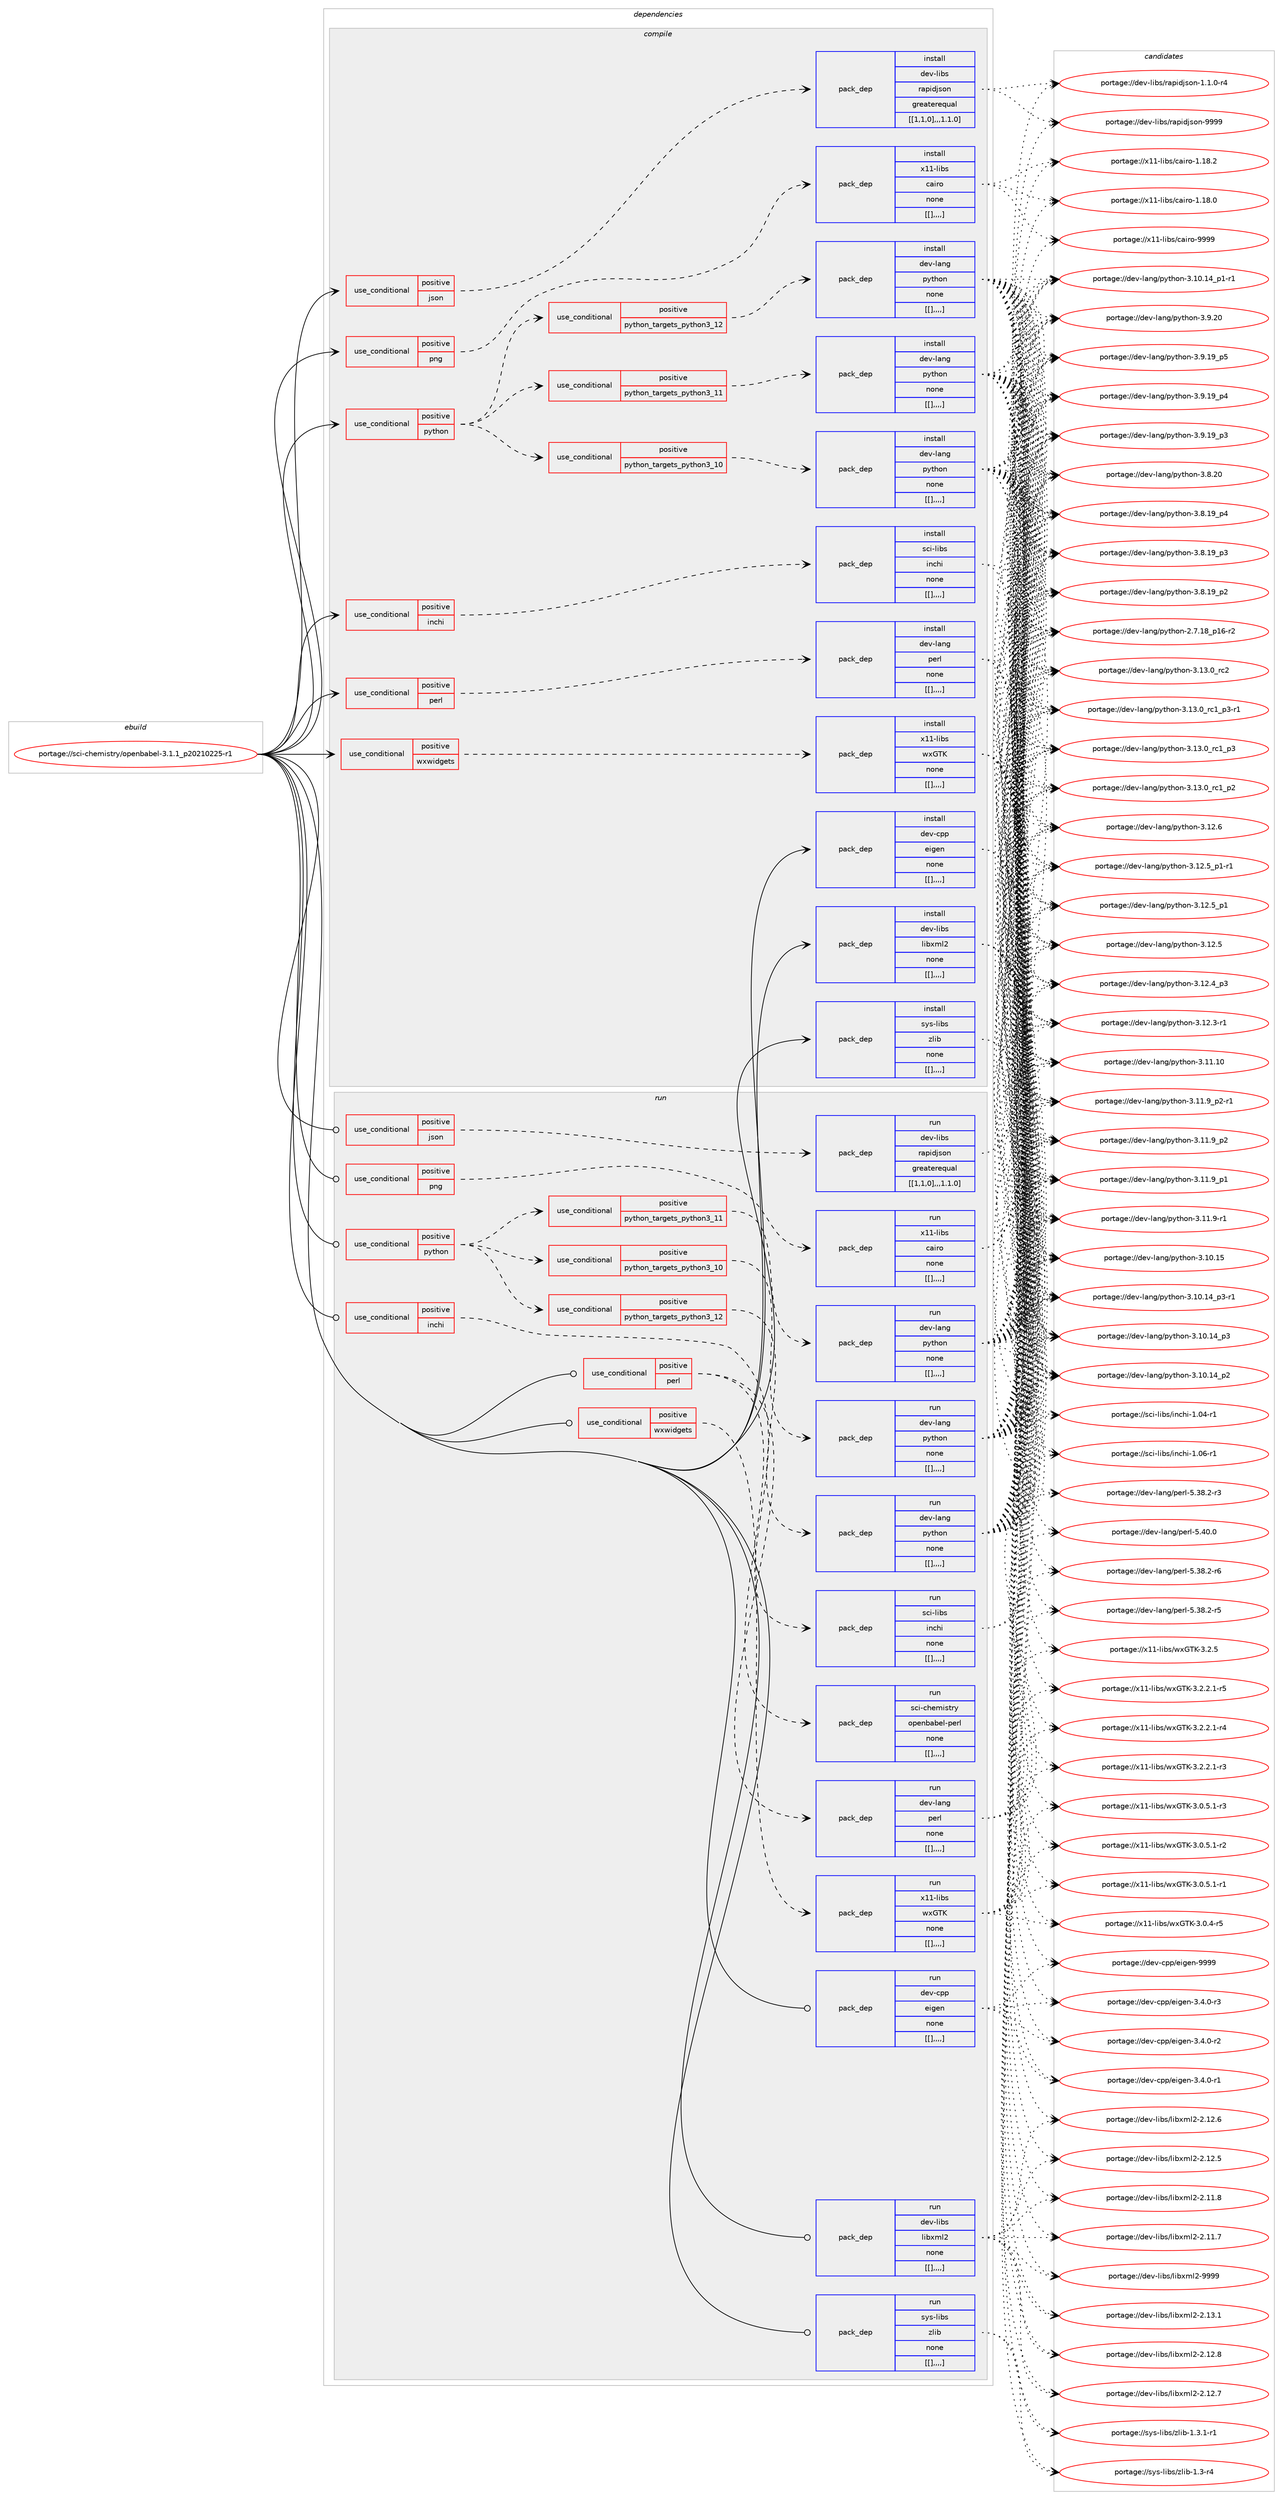 digraph prolog {

# *************
# Graph options
# *************

newrank=true;
concentrate=true;
compound=true;
graph [rankdir=LR,fontname=Helvetica,fontsize=10,ranksep=1.5];#, ranksep=2.5, nodesep=0.2];
edge  [arrowhead=vee];
node  [fontname=Helvetica,fontsize=10];

# **********
# The ebuild
# **********

subgraph cluster_leftcol {
color=gray;
label=<<i>ebuild</i>>;
id [label="portage://sci-chemistry/openbabel-3.1.1_p20210225-r1", color=red, width=4, href="../sci-chemistry/openbabel-3.1.1_p20210225-r1.svg"];
}

# ****************
# The dependencies
# ****************

subgraph cluster_midcol {
color=gray;
label=<<i>dependencies</i>>;
subgraph cluster_compile {
fillcolor="#eeeeee";
style=filled;
label=<<i>compile</i>>;
subgraph cond108183 {
dependency410238 [label=<<TABLE BORDER="0" CELLBORDER="1" CELLSPACING="0" CELLPADDING="4"><TR><TD ROWSPAN="3" CELLPADDING="10">use_conditional</TD></TR><TR><TD>positive</TD></TR><TR><TD>inchi</TD></TR></TABLE>>, shape=none, color=red];
subgraph pack299086 {
dependency410239 [label=<<TABLE BORDER="0" CELLBORDER="1" CELLSPACING="0" CELLPADDING="4" WIDTH="220"><TR><TD ROWSPAN="6" CELLPADDING="30">pack_dep</TD></TR><TR><TD WIDTH="110">install</TD></TR><TR><TD>sci-libs</TD></TR><TR><TD>inchi</TD></TR><TR><TD>none</TD></TR><TR><TD>[[],,,,]</TD></TR></TABLE>>, shape=none, color=blue];
}
dependency410238:e -> dependency410239:w [weight=20,style="dashed",arrowhead="vee"];
}
id:e -> dependency410238:w [weight=20,style="solid",arrowhead="vee"];
subgraph cond108184 {
dependency410240 [label=<<TABLE BORDER="0" CELLBORDER="1" CELLSPACING="0" CELLPADDING="4"><TR><TD ROWSPAN="3" CELLPADDING="10">use_conditional</TD></TR><TR><TD>positive</TD></TR><TR><TD>json</TD></TR></TABLE>>, shape=none, color=red];
subgraph pack299087 {
dependency410241 [label=<<TABLE BORDER="0" CELLBORDER="1" CELLSPACING="0" CELLPADDING="4" WIDTH="220"><TR><TD ROWSPAN="6" CELLPADDING="30">pack_dep</TD></TR><TR><TD WIDTH="110">install</TD></TR><TR><TD>dev-libs</TD></TR><TR><TD>rapidjson</TD></TR><TR><TD>greaterequal</TD></TR><TR><TD>[[1,1,0],,,1.1.0]</TD></TR></TABLE>>, shape=none, color=blue];
}
dependency410240:e -> dependency410241:w [weight=20,style="dashed",arrowhead="vee"];
}
id:e -> dependency410240:w [weight=20,style="solid",arrowhead="vee"];
subgraph cond108185 {
dependency410242 [label=<<TABLE BORDER="0" CELLBORDER="1" CELLSPACING="0" CELLPADDING="4"><TR><TD ROWSPAN="3" CELLPADDING="10">use_conditional</TD></TR><TR><TD>positive</TD></TR><TR><TD>perl</TD></TR></TABLE>>, shape=none, color=red];
subgraph pack299088 {
dependency410243 [label=<<TABLE BORDER="0" CELLBORDER="1" CELLSPACING="0" CELLPADDING="4" WIDTH="220"><TR><TD ROWSPAN="6" CELLPADDING="30">pack_dep</TD></TR><TR><TD WIDTH="110">install</TD></TR><TR><TD>dev-lang</TD></TR><TR><TD>perl</TD></TR><TR><TD>none</TD></TR><TR><TD>[[],,,,]</TD></TR></TABLE>>, shape=none, color=blue];
}
dependency410242:e -> dependency410243:w [weight=20,style="dashed",arrowhead="vee"];
}
id:e -> dependency410242:w [weight=20,style="solid",arrowhead="vee"];
subgraph cond108186 {
dependency410244 [label=<<TABLE BORDER="0" CELLBORDER="1" CELLSPACING="0" CELLPADDING="4"><TR><TD ROWSPAN="3" CELLPADDING="10">use_conditional</TD></TR><TR><TD>positive</TD></TR><TR><TD>png</TD></TR></TABLE>>, shape=none, color=red];
subgraph pack299089 {
dependency410245 [label=<<TABLE BORDER="0" CELLBORDER="1" CELLSPACING="0" CELLPADDING="4" WIDTH="220"><TR><TD ROWSPAN="6" CELLPADDING="30">pack_dep</TD></TR><TR><TD WIDTH="110">install</TD></TR><TR><TD>x11-libs</TD></TR><TR><TD>cairo</TD></TR><TR><TD>none</TD></TR><TR><TD>[[],,,,]</TD></TR></TABLE>>, shape=none, color=blue];
}
dependency410244:e -> dependency410245:w [weight=20,style="dashed",arrowhead="vee"];
}
id:e -> dependency410244:w [weight=20,style="solid",arrowhead="vee"];
subgraph cond108187 {
dependency410246 [label=<<TABLE BORDER="0" CELLBORDER="1" CELLSPACING="0" CELLPADDING="4"><TR><TD ROWSPAN="3" CELLPADDING="10">use_conditional</TD></TR><TR><TD>positive</TD></TR><TR><TD>python</TD></TR></TABLE>>, shape=none, color=red];
subgraph cond108188 {
dependency410247 [label=<<TABLE BORDER="0" CELLBORDER="1" CELLSPACING="0" CELLPADDING="4"><TR><TD ROWSPAN="3" CELLPADDING="10">use_conditional</TD></TR><TR><TD>positive</TD></TR><TR><TD>python_targets_python3_10</TD></TR></TABLE>>, shape=none, color=red];
subgraph pack299090 {
dependency410248 [label=<<TABLE BORDER="0" CELLBORDER="1" CELLSPACING="0" CELLPADDING="4" WIDTH="220"><TR><TD ROWSPAN="6" CELLPADDING="30">pack_dep</TD></TR><TR><TD WIDTH="110">install</TD></TR><TR><TD>dev-lang</TD></TR><TR><TD>python</TD></TR><TR><TD>none</TD></TR><TR><TD>[[],,,,]</TD></TR></TABLE>>, shape=none, color=blue];
}
dependency410247:e -> dependency410248:w [weight=20,style="dashed",arrowhead="vee"];
}
dependency410246:e -> dependency410247:w [weight=20,style="dashed",arrowhead="vee"];
subgraph cond108189 {
dependency410249 [label=<<TABLE BORDER="0" CELLBORDER="1" CELLSPACING="0" CELLPADDING="4"><TR><TD ROWSPAN="3" CELLPADDING="10">use_conditional</TD></TR><TR><TD>positive</TD></TR><TR><TD>python_targets_python3_11</TD></TR></TABLE>>, shape=none, color=red];
subgraph pack299091 {
dependency410250 [label=<<TABLE BORDER="0" CELLBORDER="1" CELLSPACING="0" CELLPADDING="4" WIDTH="220"><TR><TD ROWSPAN="6" CELLPADDING="30">pack_dep</TD></TR><TR><TD WIDTH="110">install</TD></TR><TR><TD>dev-lang</TD></TR><TR><TD>python</TD></TR><TR><TD>none</TD></TR><TR><TD>[[],,,,]</TD></TR></TABLE>>, shape=none, color=blue];
}
dependency410249:e -> dependency410250:w [weight=20,style="dashed",arrowhead="vee"];
}
dependency410246:e -> dependency410249:w [weight=20,style="dashed",arrowhead="vee"];
subgraph cond108190 {
dependency410251 [label=<<TABLE BORDER="0" CELLBORDER="1" CELLSPACING="0" CELLPADDING="4"><TR><TD ROWSPAN="3" CELLPADDING="10">use_conditional</TD></TR><TR><TD>positive</TD></TR><TR><TD>python_targets_python3_12</TD></TR></TABLE>>, shape=none, color=red];
subgraph pack299092 {
dependency410252 [label=<<TABLE BORDER="0" CELLBORDER="1" CELLSPACING="0" CELLPADDING="4" WIDTH="220"><TR><TD ROWSPAN="6" CELLPADDING="30">pack_dep</TD></TR><TR><TD WIDTH="110">install</TD></TR><TR><TD>dev-lang</TD></TR><TR><TD>python</TD></TR><TR><TD>none</TD></TR><TR><TD>[[],,,,]</TD></TR></TABLE>>, shape=none, color=blue];
}
dependency410251:e -> dependency410252:w [weight=20,style="dashed",arrowhead="vee"];
}
dependency410246:e -> dependency410251:w [weight=20,style="dashed",arrowhead="vee"];
}
id:e -> dependency410246:w [weight=20,style="solid",arrowhead="vee"];
subgraph cond108191 {
dependency410253 [label=<<TABLE BORDER="0" CELLBORDER="1" CELLSPACING="0" CELLPADDING="4"><TR><TD ROWSPAN="3" CELLPADDING="10">use_conditional</TD></TR><TR><TD>positive</TD></TR><TR><TD>wxwidgets</TD></TR></TABLE>>, shape=none, color=red];
subgraph pack299093 {
dependency410254 [label=<<TABLE BORDER="0" CELLBORDER="1" CELLSPACING="0" CELLPADDING="4" WIDTH="220"><TR><TD ROWSPAN="6" CELLPADDING="30">pack_dep</TD></TR><TR><TD WIDTH="110">install</TD></TR><TR><TD>x11-libs</TD></TR><TR><TD>wxGTK</TD></TR><TR><TD>none</TD></TR><TR><TD>[[],,,,]</TD></TR></TABLE>>, shape=none, color=blue];
}
dependency410253:e -> dependency410254:w [weight=20,style="dashed",arrowhead="vee"];
}
id:e -> dependency410253:w [weight=20,style="solid",arrowhead="vee"];
subgraph pack299094 {
dependency410255 [label=<<TABLE BORDER="0" CELLBORDER="1" CELLSPACING="0" CELLPADDING="4" WIDTH="220"><TR><TD ROWSPAN="6" CELLPADDING="30">pack_dep</TD></TR><TR><TD WIDTH="110">install</TD></TR><TR><TD>dev-cpp</TD></TR><TR><TD>eigen</TD></TR><TR><TD>none</TD></TR><TR><TD>[[],,,,]</TD></TR></TABLE>>, shape=none, color=blue];
}
id:e -> dependency410255:w [weight=20,style="solid",arrowhead="vee"];
subgraph pack299095 {
dependency410256 [label=<<TABLE BORDER="0" CELLBORDER="1" CELLSPACING="0" CELLPADDING="4" WIDTH="220"><TR><TD ROWSPAN="6" CELLPADDING="30">pack_dep</TD></TR><TR><TD WIDTH="110">install</TD></TR><TR><TD>dev-libs</TD></TR><TR><TD>libxml2</TD></TR><TR><TD>none</TD></TR><TR><TD>[[],,,,]</TD></TR></TABLE>>, shape=none, color=blue];
}
id:e -> dependency410256:w [weight=20,style="solid",arrowhead="vee"];
subgraph pack299096 {
dependency410257 [label=<<TABLE BORDER="0" CELLBORDER="1" CELLSPACING="0" CELLPADDING="4" WIDTH="220"><TR><TD ROWSPAN="6" CELLPADDING="30">pack_dep</TD></TR><TR><TD WIDTH="110">install</TD></TR><TR><TD>sys-libs</TD></TR><TR><TD>zlib</TD></TR><TR><TD>none</TD></TR><TR><TD>[[],,,,]</TD></TR></TABLE>>, shape=none, color=blue];
}
id:e -> dependency410257:w [weight=20,style="solid",arrowhead="vee"];
}
subgraph cluster_compileandrun {
fillcolor="#eeeeee";
style=filled;
label=<<i>compile and run</i>>;
}
subgraph cluster_run {
fillcolor="#eeeeee";
style=filled;
label=<<i>run</i>>;
subgraph cond108192 {
dependency410258 [label=<<TABLE BORDER="0" CELLBORDER="1" CELLSPACING="0" CELLPADDING="4"><TR><TD ROWSPAN="3" CELLPADDING="10">use_conditional</TD></TR><TR><TD>positive</TD></TR><TR><TD>inchi</TD></TR></TABLE>>, shape=none, color=red];
subgraph pack299097 {
dependency410259 [label=<<TABLE BORDER="0" CELLBORDER="1" CELLSPACING="0" CELLPADDING="4" WIDTH="220"><TR><TD ROWSPAN="6" CELLPADDING="30">pack_dep</TD></TR><TR><TD WIDTH="110">run</TD></TR><TR><TD>sci-libs</TD></TR><TR><TD>inchi</TD></TR><TR><TD>none</TD></TR><TR><TD>[[],,,,]</TD></TR></TABLE>>, shape=none, color=blue];
}
dependency410258:e -> dependency410259:w [weight=20,style="dashed",arrowhead="vee"];
}
id:e -> dependency410258:w [weight=20,style="solid",arrowhead="odot"];
subgraph cond108193 {
dependency410260 [label=<<TABLE BORDER="0" CELLBORDER="1" CELLSPACING="0" CELLPADDING="4"><TR><TD ROWSPAN="3" CELLPADDING="10">use_conditional</TD></TR><TR><TD>positive</TD></TR><TR><TD>json</TD></TR></TABLE>>, shape=none, color=red];
subgraph pack299098 {
dependency410261 [label=<<TABLE BORDER="0" CELLBORDER="1" CELLSPACING="0" CELLPADDING="4" WIDTH="220"><TR><TD ROWSPAN="6" CELLPADDING="30">pack_dep</TD></TR><TR><TD WIDTH="110">run</TD></TR><TR><TD>dev-libs</TD></TR><TR><TD>rapidjson</TD></TR><TR><TD>greaterequal</TD></TR><TR><TD>[[1,1,0],,,1.1.0]</TD></TR></TABLE>>, shape=none, color=blue];
}
dependency410260:e -> dependency410261:w [weight=20,style="dashed",arrowhead="vee"];
}
id:e -> dependency410260:w [weight=20,style="solid",arrowhead="odot"];
subgraph cond108194 {
dependency410262 [label=<<TABLE BORDER="0" CELLBORDER="1" CELLSPACING="0" CELLPADDING="4"><TR><TD ROWSPAN="3" CELLPADDING="10">use_conditional</TD></TR><TR><TD>positive</TD></TR><TR><TD>perl</TD></TR></TABLE>>, shape=none, color=red];
subgraph pack299099 {
dependency410263 [label=<<TABLE BORDER="0" CELLBORDER="1" CELLSPACING="0" CELLPADDING="4" WIDTH="220"><TR><TD ROWSPAN="6" CELLPADDING="30">pack_dep</TD></TR><TR><TD WIDTH="110">run</TD></TR><TR><TD>dev-lang</TD></TR><TR><TD>perl</TD></TR><TR><TD>none</TD></TR><TR><TD>[[],,,,]</TD></TR></TABLE>>, shape=none, color=blue];
}
dependency410262:e -> dependency410263:w [weight=20,style="dashed",arrowhead="vee"];
subgraph pack299100 {
dependency410264 [label=<<TABLE BORDER="0" CELLBORDER="1" CELLSPACING="0" CELLPADDING="4" WIDTH="220"><TR><TD ROWSPAN="6" CELLPADDING="30">pack_dep</TD></TR><TR><TD WIDTH="110">run</TD></TR><TR><TD>sci-chemistry</TD></TR><TR><TD>openbabel-perl</TD></TR><TR><TD>none</TD></TR><TR><TD>[[],,,,]</TD></TR></TABLE>>, shape=none, color=blue];
}
dependency410262:e -> dependency410264:w [weight=20,style="dashed",arrowhead="vee"];
}
id:e -> dependency410262:w [weight=20,style="solid",arrowhead="odot"];
subgraph cond108195 {
dependency410265 [label=<<TABLE BORDER="0" CELLBORDER="1" CELLSPACING="0" CELLPADDING="4"><TR><TD ROWSPAN="3" CELLPADDING="10">use_conditional</TD></TR><TR><TD>positive</TD></TR><TR><TD>png</TD></TR></TABLE>>, shape=none, color=red];
subgraph pack299101 {
dependency410266 [label=<<TABLE BORDER="0" CELLBORDER="1" CELLSPACING="0" CELLPADDING="4" WIDTH="220"><TR><TD ROWSPAN="6" CELLPADDING="30">pack_dep</TD></TR><TR><TD WIDTH="110">run</TD></TR><TR><TD>x11-libs</TD></TR><TR><TD>cairo</TD></TR><TR><TD>none</TD></TR><TR><TD>[[],,,,]</TD></TR></TABLE>>, shape=none, color=blue];
}
dependency410265:e -> dependency410266:w [weight=20,style="dashed",arrowhead="vee"];
}
id:e -> dependency410265:w [weight=20,style="solid",arrowhead="odot"];
subgraph cond108196 {
dependency410267 [label=<<TABLE BORDER="0" CELLBORDER="1" CELLSPACING="0" CELLPADDING="4"><TR><TD ROWSPAN="3" CELLPADDING="10">use_conditional</TD></TR><TR><TD>positive</TD></TR><TR><TD>python</TD></TR></TABLE>>, shape=none, color=red];
subgraph cond108197 {
dependency410268 [label=<<TABLE BORDER="0" CELLBORDER="1" CELLSPACING="0" CELLPADDING="4"><TR><TD ROWSPAN="3" CELLPADDING="10">use_conditional</TD></TR><TR><TD>positive</TD></TR><TR><TD>python_targets_python3_10</TD></TR></TABLE>>, shape=none, color=red];
subgraph pack299102 {
dependency410269 [label=<<TABLE BORDER="0" CELLBORDER="1" CELLSPACING="0" CELLPADDING="4" WIDTH="220"><TR><TD ROWSPAN="6" CELLPADDING="30">pack_dep</TD></TR><TR><TD WIDTH="110">run</TD></TR><TR><TD>dev-lang</TD></TR><TR><TD>python</TD></TR><TR><TD>none</TD></TR><TR><TD>[[],,,,]</TD></TR></TABLE>>, shape=none, color=blue];
}
dependency410268:e -> dependency410269:w [weight=20,style="dashed",arrowhead="vee"];
}
dependency410267:e -> dependency410268:w [weight=20,style="dashed",arrowhead="vee"];
subgraph cond108198 {
dependency410270 [label=<<TABLE BORDER="0" CELLBORDER="1" CELLSPACING="0" CELLPADDING="4"><TR><TD ROWSPAN="3" CELLPADDING="10">use_conditional</TD></TR><TR><TD>positive</TD></TR><TR><TD>python_targets_python3_11</TD></TR></TABLE>>, shape=none, color=red];
subgraph pack299103 {
dependency410271 [label=<<TABLE BORDER="0" CELLBORDER="1" CELLSPACING="0" CELLPADDING="4" WIDTH="220"><TR><TD ROWSPAN="6" CELLPADDING="30">pack_dep</TD></TR><TR><TD WIDTH="110">run</TD></TR><TR><TD>dev-lang</TD></TR><TR><TD>python</TD></TR><TR><TD>none</TD></TR><TR><TD>[[],,,,]</TD></TR></TABLE>>, shape=none, color=blue];
}
dependency410270:e -> dependency410271:w [weight=20,style="dashed",arrowhead="vee"];
}
dependency410267:e -> dependency410270:w [weight=20,style="dashed",arrowhead="vee"];
subgraph cond108199 {
dependency410272 [label=<<TABLE BORDER="0" CELLBORDER="1" CELLSPACING="0" CELLPADDING="4"><TR><TD ROWSPAN="3" CELLPADDING="10">use_conditional</TD></TR><TR><TD>positive</TD></TR><TR><TD>python_targets_python3_12</TD></TR></TABLE>>, shape=none, color=red];
subgraph pack299104 {
dependency410273 [label=<<TABLE BORDER="0" CELLBORDER="1" CELLSPACING="0" CELLPADDING="4" WIDTH="220"><TR><TD ROWSPAN="6" CELLPADDING="30">pack_dep</TD></TR><TR><TD WIDTH="110">run</TD></TR><TR><TD>dev-lang</TD></TR><TR><TD>python</TD></TR><TR><TD>none</TD></TR><TR><TD>[[],,,,]</TD></TR></TABLE>>, shape=none, color=blue];
}
dependency410272:e -> dependency410273:w [weight=20,style="dashed",arrowhead="vee"];
}
dependency410267:e -> dependency410272:w [weight=20,style="dashed",arrowhead="vee"];
}
id:e -> dependency410267:w [weight=20,style="solid",arrowhead="odot"];
subgraph cond108200 {
dependency410274 [label=<<TABLE BORDER="0" CELLBORDER="1" CELLSPACING="0" CELLPADDING="4"><TR><TD ROWSPAN="3" CELLPADDING="10">use_conditional</TD></TR><TR><TD>positive</TD></TR><TR><TD>wxwidgets</TD></TR></TABLE>>, shape=none, color=red];
subgraph pack299105 {
dependency410275 [label=<<TABLE BORDER="0" CELLBORDER="1" CELLSPACING="0" CELLPADDING="4" WIDTH="220"><TR><TD ROWSPAN="6" CELLPADDING="30">pack_dep</TD></TR><TR><TD WIDTH="110">run</TD></TR><TR><TD>x11-libs</TD></TR><TR><TD>wxGTK</TD></TR><TR><TD>none</TD></TR><TR><TD>[[],,,,]</TD></TR></TABLE>>, shape=none, color=blue];
}
dependency410274:e -> dependency410275:w [weight=20,style="dashed",arrowhead="vee"];
}
id:e -> dependency410274:w [weight=20,style="solid",arrowhead="odot"];
subgraph pack299106 {
dependency410276 [label=<<TABLE BORDER="0" CELLBORDER="1" CELLSPACING="0" CELLPADDING="4" WIDTH="220"><TR><TD ROWSPAN="6" CELLPADDING="30">pack_dep</TD></TR><TR><TD WIDTH="110">run</TD></TR><TR><TD>dev-cpp</TD></TR><TR><TD>eigen</TD></TR><TR><TD>none</TD></TR><TR><TD>[[],,,,]</TD></TR></TABLE>>, shape=none, color=blue];
}
id:e -> dependency410276:w [weight=20,style="solid",arrowhead="odot"];
subgraph pack299107 {
dependency410277 [label=<<TABLE BORDER="0" CELLBORDER="1" CELLSPACING="0" CELLPADDING="4" WIDTH="220"><TR><TD ROWSPAN="6" CELLPADDING="30">pack_dep</TD></TR><TR><TD WIDTH="110">run</TD></TR><TR><TD>dev-libs</TD></TR><TR><TD>libxml2</TD></TR><TR><TD>none</TD></TR><TR><TD>[[],,,,]</TD></TR></TABLE>>, shape=none, color=blue];
}
id:e -> dependency410277:w [weight=20,style="solid",arrowhead="odot"];
subgraph pack299108 {
dependency410278 [label=<<TABLE BORDER="0" CELLBORDER="1" CELLSPACING="0" CELLPADDING="4" WIDTH="220"><TR><TD ROWSPAN="6" CELLPADDING="30">pack_dep</TD></TR><TR><TD WIDTH="110">run</TD></TR><TR><TD>sys-libs</TD></TR><TR><TD>zlib</TD></TR><TR><TD>none</TD></TR><TR><TD>[[],,,,]</TD></TR></TABLE>>, shape=none, color=blue];
}
id:e -> dependency410278:w [weight=20,style="solid",arrowhead="odot"];
}
}

# **************
# The candidates
# **************

subgraph cluster_choices {
rank=same;
color=gray;
label=<<i>candidates</i>>;

subgraph choice299086 {
color=black;
nodesep=1;
choice115991054510810598115471051109910410545494648544511449 [label="portage://sci-libs/inchi-1.06-r1", color=red, width=4,href="../sci-libs/inchi-1.06-r1.svg"];
choice115991054510810598115471051109910410545494648524511449 [label="portage://sci-libs/inchi-1.04-r1", color=red, width=4,href="../sci-libs/inchi-1.04-r1.svg"];
dependency410239:e -> choice115991054510810598115471051109910410545494648544511449:w [style=dotted,weight="100"];
dependency410239:e -> choice115991054510810598115471051109910410545494648524511449:w [style=dotted,weight="100"];
}
subgraph choice299087 {
color=black;
nodesep=1;
choice100101118451081059811547114971121051001061151111104557575757 [label="portage://dev-libs/rapidjson-9999", color=red, width=4,href="../dev-libs/rapidjson-9999.svg"];
choice100101118451081059811547114971121051001061151111104549464946484511452 [label="portage://dev-libs/rapidjson-1.1.0-r4", color=red, width=4,href="../dev-libs/rapidjson-1.1.0-r4.svg"];
dependency410241:e -> choice100101118451081059811547114971121051001061151111104557575757:w [style=dotted,weight="100"];
dependency410241:e -> choice100101118451081059811547114971121051001061151111104549464946484511452:w [style=dotted,weight="100"];
}
subgraph choice299088 {
color=black;
nodesep=1;
choice10010111845108971101034711210111410845534652484648 [label="portage://dev-lang/perl-5.40.0", color=red, width=4,href="../dev-lang/perl-5.40.0.svg"];
choice100101118451089711010347112101114108455346515646504511454 [label="portage://dev-lang/perl-5.38.2-r6", color=red, width=4,href="../dev-lang/perl-5.38.2-r6.svg"];
choice100101118451089711010347112101114108455346515646504511453 [label="portage://dev-lang/perl-5.38.2-r5", color=red, width=4,href="../dev-lang/perl-5.38.2-r5.svg"];
choice100101118451089711010347112101114108455346515646504511451 [label="portage://dev-lang/perl-5.38.2-r3", color=red, width=4,href="../dev-lang/perl-5.38.2-r3.svg"];
dependency410243:e -> choice10010111845108971101034711210111410845534652484648:w [style=dotted,weight="100"];
dependency410243:e -> choice100101118451089711010347112101114108455346515646504511454:w [style=dotted,weight="100"];
dependency410243:e -> choice100101118451089711010347112101114108455346515646504511453:w [style=dotted,weight="100"];
dependency410243:e -> choice100101118451089711010347112101114108455346515646504511451:w [style=dotted,weight="100"];
}
subgraph choice299089 {
color=black;
nodesep=1;
choice120494945108105981154799971051141114557575757 [label="portage://x11-libs/cairo-9999", color=red, width=4,href="../x11-libs/cairo-9999.svg"];
choice1204949451081059811547999710511411145494649564650 [label="portage://x11-libs/cairo-1.18.2", color=red, width=4,href="../x11-libs/cairo-1.18.2.svg"];
choice1204949451081059811547999710511411145494649564648 [label="portage://x11-libs/cairo-1.18.0", color=red, width=4,href="../x11-libs/cairo-1.18.0.svg"];
dependency410245:e -> choice120494945108105981154799971051141114557575757:w [style=dotted,weight="100"];
dependency410245:e -> choice1204949451081059811547999710511411145494649564650:w [style=dotted,weight="100"];
dependency410245:e -> choice1204949451081059811547999710511411145494649564648:w [style=dotted,weight="100"];
}
subgraph choice299090 {
color=black;
nodesep=1;
choice10010111845108971101034711212111610411111045514649514648951149950 [label="portage://dev-lang/python-3.13.0_rc2", color=red, width=4,href="../dev-lang/python-3.13.0_rc2.svg"];
choice1001011184510897110103471121211161041111104551464951464895114994995112514511449 [label="portage://dev-lang/python-3.13.0_rc1_p3-r1", color=red, width=4,href="../dev-lang/python-3.13.0_rc1_p3-r1.svg"];
choice100101118451089711010347112121116104111110455146495146489511499499511251 [label="portage://dev-lang/python-3.13.0_rc1_p3", color=red, width=4,href="../dev-lang/python-3.13.0_rc1_p3.svg"];
choice100101118451089711010347112121116104111110455146495146489511499499511250 [label="portage://dev-lang/python-3.13.0_rc1_p2", color=red, width=4,href="../dev-lang/python-3.13.0_rc1_p2.svg"];
choice10010111845108971101034711212111610411111045514649504654 [label="portage://dev-lang/python-3.12.6", color=red, width=4,href="../dev-lang/python-3.12.6.svg"];
choice1001011184510897110103471121211161041111104551464950465395112494511449 [label="portage://dev-lang/python-3.12.5_p1-r1", color=red, width=4,href="../dev-lang/python-3.12.5_p1-r1.svg"];
choice100101118451089711010347112121116104111110455146495046539511249 [label="portage://dev-lang/python-3.12.5_p1", color=red, width=4,href="../dev-lang/python-3.12.5_p1.svg"];
choice10010111845108971101034711212111610411111045514649504653 [label="portage://dev-lang/python-3.12.5", color=red, width=4,href="../dev-lang/python-3.12.5.svg"];
choice100101118451089711010347112121116104111110455146495046529511251 [label="portage://dev-lang/python-3.12.4_p3", color=red, width=4,href="../dev-lang/python-3.12.4_p3.svg"];
choice100101118451089711010347112121116104111110455146495046514511449 [label="portage://dev-lang/python-3.12.3-r1", color=red, width=4,href="../dev-lang/python-3.12.3-r1.svg"];
choice1001011184510897110103471121211161041111104551464949464948 [label="portage://dev-lang/python-3.11.10", color=red, width=4,href="../dev-lang/python-3.11.10.svg"];
choice1001011184510897110103471121211161041111104551464949465795112504511449 [label="portage://dev-lang/python-3.11.9_p2-r1", color=red, width=4,href="../dev-lang/python-3.11.9_p2-r1.svg"];
choice100101118451089711010347112121116104111110455146494946579511250 [label="portage://dev-lang/python-3.11.9_p2", color=red, width=4,href="../dev-lang/python-3.11.9_p2.svg"];
choice100101118451089711010347112121116104111110455146494946579511249 [label="portage://dev-lang/python-3.11.9_p1", color=red, width=4,href="../dev-lang/python-3.11.9_p1.svg"];
choice100101118451089711010347112121116104111110455146494946574511449 [label="portage://dev-lang/python-3.11.9-r1", color=red, width=4,href="../dev-lang/python-3.11.9-r1.svg"];
choice1001011184510897110103471121211161041111104551464948464953 [label="portage://dev-lang/python-3.10.15", color=red, width=4,href="../dev-lang/python-3.10.15.svg"];
choice100101118451089711010347112121116104111110455146494846495295112514511449 [label="portage://dev-lang/python-3.10.14_p3-r1", color=red, width=4,href="../dev-lang/python-3.10.14_p3-r1.svg"];
choice10010111845108971101034711212111610411111045514649484649529511251 [label="portage://dev-lang/python-3.10.14_p3", color=red, width=4,href="../dev-lang/python-3.10.14_p3.svg"];
choice10010111845108971101034711212111610411111045514649484649529511250 [label="portage://dev-lang/python-3.10.14_p2", color=red, width=4,href="../dev-lang/python-3.10.14_p2.svg"];
choice100101118451089711010347112121116104111110455146494846495295112494511449 [label="portage://dev-lang/python-3.10.14_p1-r1", color=red, width=4,href="../dev-lang/python-3.10.14_p1-r1.svg"];
choice10010111845108971101034711212111610411111045514657465048 [label="portage://dev-lang/python-3.9.20", color=red, width=4,href="../dev-lang/python-3.9.20.svg"];
choice100101118451089711010347112121116104111110455146574649579511253 [label="portage://dev-lang/python-3.9.19_p5", color=red, width=4,href="../dev-lang/python-3.9.19_p5.svg"];
choice100101118451089711010347112121116104111110455146574649579511252 [label="portage://dev-lang/python-3.9.19_p4", color=red, width=4,href="../dev-lang/python-3.9.19_p4.svg"];
choice100101118451089711010347112121116104111110455146574649579511251 [label="portage://dev-lang/python-3.9.19_p3", color=red, width=4,href="../dev-lang/python-3.9.19_p3.svg"];
choice10010111845108971101034711212111610411111045514656465048 [label="portage://dev-lang/python-3.8.20", color=red, width=4,href="../dev-lang/python-3.8.20.svg"];
choice100101118451089711010347112121116104111110455146564649579511252 [label="portage://dev-lang/python-3.8.19_p4", color=red, width=4,href="../dev-lang/python-3.8.19_p4.svg"];
choice100101118451089711010347112121116104111110455146564649579511251 [label="portage://dev-lang/python-3.8.19_p3", color=red, width=4,href="../dev-lang/python-3.8.19_p3.svg"];
choice100101118451089711010347112121116104111110455146564649579511250 [label="portage://dev-lang/python-3.8.19_p2", color=red, width=4,href="../dev-lang/python-3.8.19_p2.svg"];
choice100101118451089711010347112121116104111110455046554649569511249544511450 [label="portage://dev-lang/python-2.7.18_p16-r2", color=red, width=4,href="../dev-lang/python-2.7.18_p16-r2.svg"];
dependency410248:e -> choice10010111845108971101034711212111610411111045514649514648951149950:w [style=dotted,weight="100"];
dependency410248:e -> choice1001011184510897110103471121211161041111104551464951464895114994995112514511449:w [style=dotted,weight="100"];
dependency410248:e -> choice100101118451089711010347112121116104111110455146495146489511499499511251:w [style=dotted,weight="100"];
dependency410248:e -> choice100101118451089711010347112121116104111110455146495146489511499499511250:w [style=dotted,weight="100"];
dependency410248:e -> choice10010111845108971101034711212111610411111045514649504654:w [style=dotted,weight="100"];
dependency410248:e -> choice1001011184510897110103471121211161041111104551464950465395112494511449:w [style=dotted,weight="100"];
dependency410248:e -> choice100101118451089711010347112121116104111110455146495046539511249:w [style=dotted,weight="100"];
dependency410248:e -> choice10010111845108971101034711212111610411111045514649504653:w [style=dotted,weight="100"];
dependency410248:e -> choice100101118451089711010347112121116104111110455146495046529511251:w [style=dotted,weight="100"];
dependency410248:e -> choice100101118451089711010347112121116104111110455146495046514511449:w [style=dotted,weight="100"];
dependency410248:e -> choice1001011184510897110103471121211161041111104551464949464948:w [style=dotted,weight="100"];
dependency410248:e -> choice1001011184510897110103471121211161041111104551464949465795112504511449:w [style=dotted,weight="100"];
dependency410248:e -> choice100101118451089711010347112121116104111110455146494946579511250:w [style=dotted,weight="100"];
dependency410248:e -> choice100101118451089711010347112121116104111110455146494946579511249:w [style=dotted,weight="100"];
dependency410248:e -> choice100101118451089711010347112121116104111110455146494946574511449:w [style=dotted,weight="100"];
dependency410248:e -> choice1001011184510897110103471121211161041111104551464948464953:w [style=dotted,weight="100"];
dependency410248:e -> choice100101118451089711010347112121116104111110455146494846495295112514511449:w [style=dotted,weight="100"];
dependency410248:e -> choice10010111845108971101034711212111610411111045514649484649529511251:w [style=dotted,weight="100"];
dependency410248:e -> choice10010111845108971101034711212111610411111045514649484649529511250:w [style=dotted,weight="100"];
dependency410248:e -> choice100101118451089711010347112121116104111110455146494846495295112494511449:w [style=dotted,weight="100"];
dependency410248:e -> choice10010111845108971101034711212111610411111045514657465048:w [style=dotted,weight="100"];
dependency410248:e -> choice100101118451089711010347112121116104111110455146574649579511253:w [style=dotted,weight="100"];
dependency410248:e -> choice100101118451089711010347112121116104111110455146574649579511252:w [style=dotted,weight="100"];
dependency410248:e -> choice100101118451089711010347112121116104111110455146574649579511251:w [style=dotted,weight="100"];
dependency410248:e -> choice10010111845108971101034711212111610411111045514656465048:w [style=dotted,weight="100"];
dependency410248:e -> choice100101118451089711010347112121116104111110455146564649579511252:w [style=dotted,weight="100"];
dependency410248:e -> choice100101118451089711010347112121116104111110455146564649579511251:w [style=dotted,weight="100"];
dependency410248:e -> choice100101118451089711010347112121116104111110455146564649579511250:w [style=dotted,weight="100"];
dependency410248:e -> choice100101118451089711010347112121116104111110455046554649569511249544511450:w [style=dotted,weight="100"];
}
subgraph choice299091 {
color=black;
nodesep=1;
choice10010111845108971101034711212111610411111045514649514648951149950 [label="portage://dev-lang/python-3.13.0_rc2", color=red, width=4,href="../dev-lang/python-3.13.0_rc2.svg"];
choice1001011184510897110103471121211161041111104551464951464895114994995112514511449 [label="portage://dev-lang/python-3.13.0_rc1_p3-r1", color=red, width=4,href="../dev-lang/python-3.13.0_rc1_p3-r1.svg"];
choice100101118451089711010347112121116104111110455146495146489511499499511251 [label="portage://dev-lang/python-3.13.0_rc1_p3", color=red, width=4,href="../dev-lang/python-3.13.0_rc1_p3.svg"];
choice100101118451089711010347112121116104111110455146495146489511499499511250 [label="portage://dev-lang/python-3.13.0_rc1_p2", color=red, width=4,href="../dev-lang/python-3.13.0_rc1_p2.svg"];
choice10010111845108971101034711212111610411111045514649504654 [label="portage://dev-lang/python-3.12.6", color=red, width=4,href="../dev-lang/python-3.12.6.svg"];
choice1001011184510897110103471121211161041111104551464950465395112494511449 [label="portage://dev-lang/python-3.12.5_p1-r1", color=red, width=4,href="../dev-lang/python-3.12.5_p1-r1.svg"];
choice100101118451089711010347112121116104111110455146495046539511249 [label="portage://dev-lang/python-3.12.5_p1", color=red, width=4,href="../dev-lang/python-3.12.5_p1.svg"];
choice10010111845108971101034711212111610411111045514649504653 [label="portage://dev-lang/python-3.12.5", color=red, width=4,href="../dev-lang/python-3.12.5.svg"];
choice100101118451089711010347112121116104111110455146495046529511251 [label="portage://dev-lang/python-3.12.4_p3", color=red, width=4,href="../dev-lang/python-3.12.4_p3.svg"];
choice100101118451089711010347112121116104111110455146495046514511449 [label="portage://dev-lang/python-3.12.3-r1", color=red, width=4,href="../dev-lang/python-3.12.3-r1.svg"];
choice1001011184510897110103471121211161041111104551464949464948 [label="portage://dev-lang/python-3.11.10", color=red, width=4,href="../dev-lang/python-3.11.10.svg"];
choice1001011184510897110103471121211161041111104551464949465795112504511449 [label="portage://dev-lang/python-3.11.9_p2-r1", color=red, width=4,href="../dev-lang/python-3.11.9_p2-r1.svg"];
choice100101118451089711010347112121116104111110455146494946579511250 [label="portage://dev-lang/python-3.11.9_p2", color=red, width=4,href="../dev-lang/python-3.11.9_p2.svg"];
choice100101118451089711010347112121116104111110455146494946579511249 [label="portage://dev-lang/python-3.11.9_p1", color=red, width=4,href="../dev-lang/python-3.11.9_p1.svg"];
choice100101118451089711010347112121116104111110455146494946574511449 [label="portage://dev-lang/python-3.11.9-r1", color=red, width=4,href="../dev-lang/python-3.11.9-r1.svg"];
choice1001011184510897110103471121211161041111104551464948464953 [label="portage://dev-lang/python-3.10.15", color=red, width=4,href="../dev-lang/python-3.10.15.svg"];
choice100101118451089711010347112121116104111110455146494846495295112514511449 [label="portage://dev-lang/python-3.10.14_p3-r1", color=red, width=4,href="../dev-lang/python-3.10.14_p3-r1.svg"];
choice10010111845108971101034711212111610411111045514649484649529511251 [label="portage://dev-lang/python-3.10.14_p3", color=red, width=4,href="../dev-lang/python-3.10.14_p3.svg"];
choice10010111845108971101034711212111610411111045514649484649529511250 [label="portage://dev-lang/python-3.10.14_p2", color=red, width=4,href="../dev-lang/python-3.10.14_p2.svg"];
choice100101118451089711010347112121116104111110455146494846495295112494511449 [label="portage://dev-lang/python-3.10.14_p1-r1", color=red, width=4,href="../dev-lang/python-3.10.14_p1-r1.svg"];
choice10010111845108971101034711212111610411111045514657465048 [label="portage://dev-lang/python-3.9.20", color=red, width=4,href="../dev-lang/python-3.9.20.svg"];
choice100101118451089711010347112121116104111110455146574649579511253 [label="portage://dev-lang/python-3.9.19_p5", color=red, width=4,href="../dev-lang/python-3.9.19_p5.svg"];
choice100101118451089711010347112121116104111110455146574649579511252 [label="portage://dev-lang/python-3.9.19_p4", color=red, width=4,href="../dev-lang/python-3.9.19_p4.svg"];
choice100101118451089711010347112121116104111110455146574649579511251 [label="portage://dev-lang/python-3.9.19_p3", color=red, width=4,href="../dev-lang/python-3.9.19_p3.svg"];
choice10010111845108971101034711212111610411111045514656465048 [label="portage://dev-lang/python-3.8.20", color=red, width=4,href="../dev-lang/python-3.8.20.svg"];
choice100101118451089711010347112121116104111110455146564649579511252 [label="portage://dev-lang/python-3.8.19_p4", color=red, width=4,href="../dev-lang/python-3.8.19_p4.svg"];
choice100101118451089711010347112121116104111110455146564649579511251 [label="portage://dev-lang/python-3.8.19_p3", color=red, width=4,href="../dev-lang/python-3.8.19_p3.svg"];
choice100101118451089711010347112121116104111110455146564649579511250 [label="portage://dev-lang/python-3.8.19_p2", color=red, width=4,href="../dev-lang/python-3.8.19_p2.svg"];
choice100101118451089711010347112121116104111110455046554649569511249544511450 [label="portage://dev-lang/python-2.7.18_p16-r2", color=red, width=4,href="../dev-lang/python-2.7.18_p16-r2.svg"];
dependency410250:e -> choice10010111845108971101034711212111610411111045514649514648951149950:w [style=dotted,weight="100"];
dependency410250:e -> choice1001011184510897110103471121211161041111104551464951464895114994995112514511449:w [style=dotted,weight="100"];
dependency410250:e -> choice100101118451089711010347112121116104111110455146495146489511499499511251:w [style=dotted,weight="100"];
dependency410250:e -> choice100101118451089711010347112121116104111110455146495146489511499499511250:w [style=dotted,weight="100"];
dependency410250:e -> choice10010111845108971101034711212111610411111045514649504654:w [style=dotted,weight="100"];
dependency410250:e -> choice1001011184510897110103471121211161041111104551464950465395112494511449:w [style=dotted,weight="100"];
dependency410250:e -> choice100101118451089711010347112121116104111110455146495046539511249:w [style=dotted,weight="100"];
dependency410250:e -> choice10010111845108971101034711212111610411111045514649504653:w [style=dotted,weight="100"];
dependency410250:e -> choice100101118451089711010347112121116104111110455146495046529511251:w [style=dotted,weight="100"];
dependency410250:e -> choice100101118451089711010347112121116104111110455146495046514511449:w [style=dotted,weight="100"];
dependency410250:e -> choice1001011184510897110103471121211161041111104551464949464948:w [style=dotted,weight="100"];
dependency410250:e -> choice1001011184510897110103471121211161041111104551464949465795112504511449:w [style=dotted,weight="100"];
dependency410250:e -> choice100101118451089711010347112121116104111110455146494946579511250:w [style=dotted,weight="100"];
dependency410250:e -> choice100101118451089711010347112121116104111110455146494946579511249:w [style=dotted,weight="100"];
dependency410250:e -> choice100101118451089711010347112121116104111110455146494946574511449:w [style=dotted,weight="100"];
dependency410250:e -> choice1001011184510897110103471121211161041111104551464948464953:w [style=dotted,weight="100"];
dependency410250:e -> choice100101118451089711010347112121116104111110455146494846495295112514511449:w [style=dotted,weight="100"];
dependency410250:e -> choice10010111845108971101034711212111610411111045514649484649529511251:w [style=dotted,weight="100"];
dependency410250:e -> choice10010111845108971101034711212111610411111045514649484649529511250:w [style=dotted,weight="100"];
dependency410250:e -> choice100101118451089711010347112121116104111110455146494846495295112494511449:w [style=dotted,weight="100"];
dependency410250:e -> choice10010111845108971101034711212111610411111045514657465048:w [style=dotted,weight="100"];
dependency410250:e -> choice100101118451089711010347112121116104111110455146574649579511253:w [style=dotted,weight="100"];
dependency410250:e -> choice100101118451089711010347112121116104111110455146574649579511252:w [style=dotted,weight="100"];
dependency410250:e -> choice100101118451089711010347112121116104111110455146574649579511251:w [style=dotted,weight="100"];
dependency410250:e -> choice10010111845108971101034711212111610411111045514656465048:w [style=dotted,weight="100"];
dependency410250:e -> choice100101118451089711010347112121116104111110455146564649579511252:w [style=dotted,weight="100"];
dependency410250:e -> choice100101118451089711010347112121116104111110455146564649579511251:w [style=dotted,weight="100"];
dependency410250:e -> choice100101118451089711010347112121116104111110455146564649579511250:w [style=dotted,weight="100"];
dependency410250:e -> choice100101118451089711010347112121116104111110455046554649569511249544511450:w [style=dotted,weight="100"];
}
subgraph choice299092 {
color=black;
nodesep=1;
choice10010111845108971101034711212111610411111045514649514648951149950 [label="portage://dev-lang/python-3.13.0_rc2", color=red, width=4,href="../dev-lang/python-3.13.0_rc2.svg"];
choice1001011184510897110103471121211161041111104551464951464895114994995112514511449 [label="portage://dev-lang/python-3.13.0_rc1_p3-r1", color=red, width=4,href="../dev-lang/python-3.13.0_rc1_p3-r1.svg"];
choice100101118451089711010347112121116104111110455146495146489511499499511251 [label="portage://dev-lang/python-3.13.0_rc1_p3", color=red, width=4,href="../dev-lang/python-3.13.0_rc1_p3.svg"];
choice100101118451089711010347112121116104111110455146495146489511499499511250 [label="portage://dev-lang/python-3.13.0_rc1_p2", color=red, width=4,href="../dev-lang/python-3.13.0_rc1_p2.svg"];
choice10010111845108971101034711212111610411111045514649504654 [label="portage://dev-lang/python-3.12.6", color=red, width=4,href="../dev-lang/python-3.12.6.svg"];
choice1001011184510897110103471121211161041111104551464950465395112494511449 [label="portage://dev-lang/python-3.12.5_p1-r1", color=red, width=4,href="../dev-lang/python-3.12.5_p1-r1.svg"];
choice100101118451089711010347112121116104111110455146495046539511249 [label="portage://dev-lang/python-3.12.5_p1", color=red, width=4,href="../dev-lang/python-3.12.5_p1.svg"];
choice10010111845108971101034711212111610411111045514649504653 [label="portage://dev-lang/python-3.12.5", color=red, width=4,href="../dev-lang/python-3.12.5.svg"];
choice100101118451089711010347112121116104111110455146495046529511251 [label="portage://dev-lang/python-3.12.4_p3", color=red, width=4,href="../dev-lang/python-3.12.4_p3.svg"];
choice100101118451089711010347112121116104111110455146495046514511449 [label="portage://dev-lang/python-3.12.3-r1", color=red, width=4,href="../dev-lang/python-3.12.3-r1.svg"];
choice1001011184510897110103471121211161041111104551464949464948 [label="portage://dev-lang/python-3.11.10", color=red, width=4,href="../dev-lang/python-3.11.10.svg"];
choice1001011184510897110103471121211161041111104551464949465795112504511449 [label="portage://dev-lang/python-3.11.9_p2-r1", color=red, width=4,href="../dev-lang/python-3.11.9_p2-r1.svg"];
choice100101118451089711010347112121116104111110455146494946579511250 [label="portage://dev-lang/python-3.11.9_p2", color=red, width=4,href="../dev-lang/python-3.11.9_p2.svg"];
choice100101118451089711010347112121116104111110455146494946579511249 [label="portage://dev-lang/python-3.11.9_p1", color=red, width=4,href="../dev-lang/python-3.11.9_p1.svg"];
choice100101118451089711010347112121116104111110455146494946574511449 [label="portage://dev-lang/python-3.11.9-r1", color=red, width=4,href="../dev-lang/python-3.11.9-r1.svg"];
choice1001011184510897110103471121211161041111104551464948464953 [label="portage://dev-lang/python-3.10.15", color=red, width=4,href="../dev-lang/python-3.10.15.svg"];
choice100101118451089711010347112121116104111110455146494846495295112514511449 [label="portage://dev-lang/python-3.10.14_p3-r1", color=red, width=4,href="../dev-lang/python-3.10.14_p3-r1.svg"];
choice10010111845108971101034711212111610411111045514649484649529511251 [label="portage://dev-lang/python-3.10.14_p3", color=red, width=4,href="../dev-lang/python-3.10.14_p3.svg"];
choice10010111845108971101034711212111610411111045514649484649529511250 [label="portage://dev-lang/python-3.10.14_p2", color=red, width=4,href="../dev-lang/python-3.10.14_p2.svg"];
choice100101118451089711010347112121116104111110455146494846495295112494511449 [label="portage://dev-lang/python-3.10.14_p1-r1", color=red, width=4,href="../dev-lang/python-3.10.14_p1-r1.svg"];
choice10010111845108971101034711212111610411111045514657465048 [label="portage://dev-lang/python-3.9.20", color=red, width=4,href="../dev-lang/python-3.9.20.svg"];
choice100101118451089711010347112121116104111110455146574649579511253 [label="portage://dev-lang/python-3.9.19_p5", color=red, width=4,href="../dev-lang/python-3.9.19_p5.svg"];
choice100101118451089711010347112121116104111110455146574649579511252 [label="portage://dev-lang/python-3.9.19_p4", color=red, width=4,href="../dev-lang/python-3.9.19_p4.svg"];
choice100101118451089711010347112121116104111110455146574649579511251 [label="portage://dev-lang/python-3.9.19_p3", color=red, width=4,href="../dev-lang/python-3.9.19_p3.svg"];
choice10010111845108971101034711212111610411111045514656465048 [label="portage://dev-lang/python-3.8.20", color=red, width=4,href="../dev-lang/python-3.8.20.svg"];
choice100101118451089711010347112121116104111110455146564649579511252 [label="portage://dev-lang/python-3.8.19_p4", color=red, width=4,href="../dev-lang/python-3.8.19_p4.svg"];
choice100101118451089711010347112121116104111110455146564649579511251 [label="portage://dev-lang/python-3.8.19_p3", color=red, width=4,href="../dev-lang/python-3.8.19_p3.svg"];
choice100101118451089711010347112121116104111110455146564649579511250 [label="portage://dev-lang/python-3.8.19_p2", color=red, width=4,href="../dev-lang/python-3.8.19_p2.svg"];
choice100101118451089711010347112121116104111110455046554649569511249544511450 [label="portage://dev-lang/python-2.7.18_p16-r2", color=red, width=4,href="../dev-lang/python-2.7.18_p16-r2.svg"];
dependency410252:e -> choice10010111845108971101034711212111610411111045514649514648951149950:w [style=dotted,weight="100"];
dependency410252:e -> choice1001011184510897110103471121211161041111104551464951464895114994995112514511449:w [style=dotted,weight="100"];
dependency410252:e -> choice100101118451089711010347112121116104111110455146495146489511499499511251:w [style=dotted,weight="100"];
dependency410252:e -> choice100101118451089711010347112121116104111110455146495146489511499499511250:w [style=dotted,weight="100"];
dependency410252:e -> choice10010111845108971101034711212111610411111045514649504654:w [style=dotted,weight="100"];
dependency410252:e -> choice1001011184510897110103471121211161041111104551464950465395112494511449:w [style=dotted,weight="100"];
dependency410252:e -> choice100101118451089711010347112121116104111110455146495046539511249:w [style=dotted,weight="100"];
dependency410252:e -> choice10010111845108971101034711212111610411111045514649504653:w [style=dotted,weight="100"];
dependency410252:e -> choice100101118451089711010347112121116104111110455146495046529511251:w [style=dotted,weight="100"];
dependency410252:e -> choice100101118451089711010347112121116104111110455146495046514511449:w [style=dotted,weight="100"];
dependency410252:e -> choice1001011184510897110103471121211161041111104551464949464948:w [style=dotted,weight="100"];
dependency410252:e -> choice1001011184510897110103471121211161041111104551464949465795112504511449:w [style=dotted,weight="100"];
dependency410252:e -> choice100101118451089711010347112121116104111110455146494946579511250:w [style=dotted,weight="100"];
dependency410252:e -> choice100101118451089711010347112121116104111110455146494946579511249:w [style=dotted,weight="100"];
dependency410252:e -> choice100101118451089711010347112121116104111110455146494946574511449:w [style=dotted,weight="100"];
dependency410252:e -> choice1001011184510897110103471121211161041111104551464948464953:w [style=dotted,weight="100"];
dependency410252:e -> choice100101118451089711010347112121116104111110455146494846495295112514511449:w [style=dotted,weight="100"];
dependency410252:e -> choice10010111845108971101034711212111610411111045514649484649529511251:w [style=dotted,weight="100"];
dependency410252:e -> choice10010111845108971101034711212111610411111045514649484649529511250:w [style=dotted,weight="100"];
dependency410252:e -> choice100101118451089711010347112121116104111110455146494846495295112494511449:w [style=dotted,weight="100"];
dependency410252:e -> choice10010111845108971101034711212111610411111045514657465048:w [style=dotted,weight="100"];
dependency410252:e -> choice100101118451089711010347112121116104111110455146574649579511253:w [style=dotted,weight="100"];
dependency410252:e -> choice100101118451089711010347112121116104111110455146574649579511252:w [style=dotted,weight="100"];
dependency410252:e -> choice100101118451089711010347112121116104111110455146574649579511251:w [style=dotted,weight="100"];
dependency410252:e -> choice10010111845108971101034711212111610411111045514656465048:w [style=dotted,weight="100"];
dependency410252:e -> choice100101118451089711010347112121116104111110455146564649579511252:w [style=dotted,weight="100"];
dependency410252:e -> choice100101118451089711010347112121116104111110455146564649579511251:w [style=dotted,weight="100"];
dependency410252:e -> choice100101118451089711010347112121116104111110455146564649579511250:w [style=dotted,weight="100"];
dependency410252:e -> choice100101118451089711010347112121116104111110455046554649569511249544511450:w [style=dotted,weight="100"];
}
subgraph choice299093 {
color=black;
nodesep=1;
choice1204949451081059811547119120718475455146504653 [label="portage://x11-libs/wxGTK-3.2.5", color=red, width=4,href="../x11-libs/wxGTK-3.2.5.svg"];
choice120494945108105981154711912071847545514650465046494511453 [label="portage://x11-libs/wxGTK-3.2.2.1-r5", color=red, width=4,href="../x11-libs/wxGTK-3.2.2.1-r5.svg"];
choice120494945108105981154711912071847545514650465046494511452 [label="portage://x11-libs/wxGTK-3.2.2.1-r4", color=red, width=4,href="../x11-libs/wxGTK-3.2.2.1-r4.svg"];
choice120494945108105981154711912071847545514650465046494511451 [label="portage://x11-libs/wxGTK-3.2.2.1-r3", color=red, width=4,href="../x11-libs/wxGTK-3.2.2.1-r3.svg"];
choice120494945108105981154711912071847545514648465346494511451 [label="portage://x11-libs/wxGTK-3.0.5.1-r3", color=red, width=4,href="../x11-libs/wxGTK-3.0.5.1-r3.svg"];
choice120494945108105981154711912071847545514648465346494511450 [label="portage://x11-libs/wxGTK-3.0.5.1-r2", color=red, width=4,href="../x11-libs/wxGTK-3.0.5.1-r2.svg"];
choice120494945108105981154711912071847545514648465346494511449 [label="portage://x11-libs/wxGTK-3.0.5.1-r1", color=red, width=4,href="../x11-libs/wxGTK-3.0.5.1-r1.svg"];
choice12049494510810598115471191207184754551464846524511453 [label="portage://x11-libs/wxGTK-3.0.4-r5", color=red, width=4,href="../x11-libs/wxGTK-3.0.4-r5.svg"];
dependency410254:e -> choice1204949451081059811547119120718475455146504653:w [style=dotted,weight="100"];
dependency410254:e -> choice120494945108105981154711912071847545514650465046494511453:w [style=dotted,weight="100"];
dependency410254:e -> choice120494945108105981154711912071847545514650465046494511452:w [style=dotted,weight="100"];
dependency410254:e -> choice120494945108105981154711912071847545514650465046494511451:w [style=dotted,weight="100"];
dependency410254:e -> choice120494945108105981154711912071847545514648465346494511451:w [style=dotted,weight="100"];
dependency410254:e -> choice120494945108105981154711912071847545514648465346494511450:w [style=dotted,weight="100"];
dependency410254:e -> choice120494945108105981154711912071847545514648465346494511449:w [style=dotted,weight="100"];
dependency410254:e -> choice12049494510810598115471191207184754551464846524511453:w [style=dotted,weight="100"];
}
subgraph choice299094 {
color=black;
nodesep=1;
choice1001011184599112112471011051031011104557575757 [label="portage://dev-cpp/eigen-9999", color=red, width=4,href="../dev-cpp/eigen-9999.svg"];
choice1001011184599112112471011051031011104551465246484511451 [label="portage://dev-cpp/eigen-3.4.0-r3", color=red, width=4,href="../dev-cpp/eigen-3.4.0-r3.svg"];
choice1001011184599112112471011051031011104551465246484511450 [label="portage://dev-cpp/eigen-3.4.0-r2", color=red, width=4,href="../dev-cpp/eigen-3.4.0-r2.svg"];
choice1001011184599112112471011051031011104551465246484511449 [label="portage://dev-cpp/eigen-3.4.0-r1", color=red, width=4,href="../dev-cpp/eigen-3.4.0-r1.svg"];
dependency410255:e -> choice1001011184599112112471011051031011104557575757:w [style=dotted,weight="100"];
dependency410255:e -> choice1001011184599112112471011051031011104551465246484511451:w [style=dotted,weight="100"];
dependency410255:e -> choice1001011184599112112471011051031011104551465246484511450:w [style=dotted,weight="100"];
dependency410255:e -> choice1001011184599112112471011051031011104551465246484511449:w [style=dotted,weight="100"];
}
subgraph choice299095 {
color=black;
nodesep=1;
choice10010111845108105981154710810598120109108504557575757 [label="portage://dev-libs/libxml2-9999", color=red, width=4,href="../dev-libs/libxml2-9999.svg"];
choice100101118451081059811547108105981201091085045504649514649 [label="portage://dev-libs/libxml2-2.13.1", color=red, width=4,href="../dev-libs/libxml2-2.13.1.svg"];
choice100101118451081059811547108105981201091085045504649504656 [label="portage://dev-libs/libxml2-2.12.8", color=red, width=4,href="../dev-libs/libxml2-2.12.8.svg"];
choice100101118451081059811547108105981201091085045504649504655 [label="portage://dev-libs/libxml2-2.12.7", color=red, width=4,href="../dev-libs/libxml2-2.12.7.svg"];
choice100101118451081059811547108105981201091085045504649504654 [label="portage://dev-libs/libxml2-2.12.6", color=red, width=4,href="../dev-libs/libxml2-2.12.6.svg"];
choice100101118451081059811547108105981201091085045504649504653 [label="portage://dev-libs/libxml2-2.12.5", color=red, width=4,href="../dev-libs/libxml2-2.12.5.svg"];
choice100101118451081059811547108105981201091085045504649494656 [label="portage://dev-libs/libxml2-2.11.8", color=red, width=4,href="../dev-libs/libxml2-2.11.8.svg"];
choice100101118451081059811547108105981201091085045504649494655 [label="portage://dev-libs/libxml2-2.11.7", color=red, width=4,href="../dev-libs/libxml2-2.11.7.svg"];
dependency410256:e -> choice10010111845108105981154710810598120109108504557575757:w [style=dotted,weight="100"];
dependency410256:e -> choice100101118451081059811547108105981201091085045504649514649:w [style=dotted,weight="100"];
dependency410256:e -> choice100101118451081059811547108105981201091085045504649504656:w [style=dotted,weight="100"];
dependency410256:e -> choice100101118451081059811547108105981201091085045504649504655:w [style=dotted,weight="100"];
dependency410256:e -> choice100101118451081059811547108105981201091085045504649504654:w [style=dotted,weight="100"];
dependency410256:e -> choice100101118451081059811547108105981201091085045504649504653:w [style=dotted,weight="100"];
dependency410256:e -> choice100101118451081059811547108105981201091085045504649494656:w [style=dotted,weight="100"];
dependency410256:e -> choice100101118451081059811547108105981201091085045504649494655:w [style=dotted,weight="100"];
}
subgraph choice299096 {
color=black;
nodesep=1;
choice115121115451081059811547122108105984549465146494511449 [label="portage://sys-libs/zlib-1.3.1-r1", color=red, width=4,href="../sys-libs/zlib-1.3.1-r1.svg"];
choice11512111545108105981154712210810598454946514511452 [label="portage://sys-libs/zlib-1.3-r4", color=red, width=4,href="../sys-libs/zlib-1.3-r4.svg"];
dependency410257:e -> choice115121115451081059811547122108105984549465146494511449:w [style=dotted,weight="100"];
dependency410257:e -> choice11512111545108105981154712210810598454946514511452:w [style=dotted,weight="100"];
}
subgraph choice299097 {
color=black;
nodesep=1;
choice115991054510810598115471051109910410545494648544511449 [label="portage://sci-libs/inchi-1.06-r1", color=red, width=4,href="../sci-libs/inchi-1.06-r1.svg"];
choice115991054510810598115471051109910410545494648524511449 [label="portage://sci-libs/inchi-1.04-r1", color=red, width=4,href="../sci-libs/inchi-1.04-r1.svg"];
dependency410259:e -> choice115991054510810598115471051109910410545494648544511449:w [style=dotted,weight="100"];
dependency410259:e -> choice115991054510810598115471051109910410545494648524511449:w [style=dotted,weight="100"];
}
subgraph choice299098 {
color=black;
nodesep=1;
choice100101118451081059811547114971121051001061151111104557575757 [label="portage://dev-libs/rapidjson-9999", color=red, width=4,href="../dev-libs/rapidjson-9999.svg"];
choice100101118451081059811547114971121051001061151111104549464946484511452 [label="portage://dev-libs/rapidjson-1.1.0-r4", color=red, width=4,href="../dev-libs/rapidjson-1.1.0-r4.svg"];
dependency410261:e -> choice100101118451081059811547114971121051001061151111104557575757:w [style=dotted,weight="100"];
dependency410261:e -> choice100101118451081059811547114971121051001061151111104549464946484511452:w [style=dotted,weight="100"];
}
subgraph choice299099 {
color=black;
nodesep=1;
choice10010111845108971101034711210111410845534652484648 [label="portage://dev-lang/perl-5.40.0", color=red, width=4,href="../dev-lang/perl-5.40.0.svg"];
choice100101118451089711010347112101114108455346515646504511454 [label="portage://dev-lang/perl-5.38.2-r6", color=red, width=4,href="../dev-lang/perl-5.38.2-r6.svg"];
choice100101118451089711010347112101114108455346515646504511453 [label="portage://dev-lang/perl-5.38.2-r5", color=red, width=4,href="../dev-lang/perl-5.38.2-r5.svg"];
choice100101118451089711010347112101114108455346515646504511451 [label="portage://dev-lang/perl-5.38.2-r3", color=red, width=4,href="../dev-lang/perl-5.38.2-r3.svg"];
dependency410263:e -> choice10010111845108971101034711210111410845534652484648:w [style=dotted,weight="100"];
dependency410263:e -> choice100101118451089711010347112101114108455346515646504511454:w [style=dotted,weight="100"];
dependency410263:e -> choice100101118451089711010347112101114108455346515646504511453:w [style=dotted,weight="100"];
dependency410263:e -> choice100101118451089711010347112101114108455346515646504511451:w [style=dotted,weight="100"];
}
subgraph choice299100 {
color=black;
nodesep=1;
}
subgraph choice299101 {
color=black;
nodesep=1;
choice120494945108105981154799971051141114557575757 [label="portage://x11-libs/cairo-9999", color=red, width=4,href="../x11-libs/cairo-9999.svg"];
choice1204949451081059811547999710511411145494649564650 [label="portage://x11-libs/cairo-1.18.2", color=red, width=4,href="../x11-libs/cairo-1.18.2.svg"];
choice1204949451081059811547999710511411145494649564648 [label="portage://x11-libs/cairo-1.18.0", color=red, width=4,href="../x11-libs/cairo-1.18.0.svg"];
dependency410266:e -> choice120494945108105981154799971051141114557575757:w [style=dotted,weight="100"];
dependency410266:e -> choice1204949451081059811547999710511411145494649564650:w [style=dotted,weight="100"];
dependency410266:e -> choice1204949451081059811547999710511411145494649564648:w [style=dotted,weight="100"];
}
subgraph choice299102 {
color=black;
nodesep=1;
choice10010111845108971101034711212111610411111045514649514648951149950 [label="portage://dev-lang/python-3.13.0_rc2", color=red, width=4,href="../dev-lang/python-3.13.0_rc2.svg"];
choice1001011184510897110103471121211161041111104551464951464895114994995112514511449 [label="portage://dev-lang/python-3.13.0_rc1_p3-r1", color=red, width=4,href="../dev-lang/python-3.13.0_rc1_p3-r1.svg"];
choice100101118451089711010347112121116104111110455146495146489511499499511251 [label="portage://dev-lang/python-3.13.0_rc1_p3", color=red, width=4,href="../dev-lang/python-3.13.0_rc1_p3.svg"];
choice100101118451089711010347112121116104111110455146495146489511499499511250 [label="portage://dev-lang/python-3.13.0_rc1_p2", color=red, width=4,href="../dev-lang/python-3.13.0_rc1_p2.svg"];
choice10010111845108971101034711212111610411111045514649504654 [label="portage://dev-lang/python-3.12.6", color=red, width=4,href="../dev-lang/python-3.12.6.svg"];
choice1001011184510897110103471121211161041111104551464950465395112494511449 [label="portage://dev-lang/python-3.12.5_p1-r1", color=red, width=4,href="../dev-lang/python-3.12.5_p1-r1.svg"];
choice100101118451089711010347112121116104111110455146495046539511249 [label="portage://dev-lang/python-3.12.5_p1", color=red, width=4,href="../dev-lang/python-3.12.5_p1.svg"];
choice10010111845108971101034711212111610411111045514649504653 [label="portage://dev-lang/python-3.12.5", color=red, width=4,href="../dev-lang/python-3.12.5.svg"];
choice100101118451089711010347112121116104111110455146495046529511251 [label="portage://dev-lang/python-3.12.4_p3", color=red, width=4,href="../dev-lang/python-3.12.4_p3.svg"];
choice100101118451089711010347112121116104111110455146495046514511449 [label="portage://dev-lang/python-3.12.3-r1", color=red, width=4,href="../dev-lang/python-3.12.3-r1.svg"];
choice1001011184510897110103471121211161041111104551464949464948 [label="portage://dev-lang/python-3.11.10", color=red, width=4,href="../dev-lang/python-3.11.10.svg"];
choice1001011184510897110103471121211161041111104551464949465795112504511449 [label="portage://dev-lang/python-3.11.9_p2-r1", color=red, width=4,href="../dev-lang/python-3.11.9_p2-r1.svg"];
choice100101118451089711010347112121116104111110455146494946579511250 [label="portage://dev-lang/python-3.11.9_p2", color=red, width=4,href="../dev-lang/python-3.11.9_p2.svg"];
choice100101118451089711010347112121116104111110455146494946579511249 [label="portage://dev-lang/python-3.11.9_p1", color=red, width=4,href="../dev-lang/python-3.11.9_p1.svg"];
choice100101118451089711010347112121116104111110455146494946574511449 [label="portage://dev-lang/python-3.11.9-r1", color=red, width=4,href="../dev-lang/python-3.11.9-r1.svg"];
choice1001011184510897110103471121211161041111104551464948464953 [label="portage://dev-lang/python-3.10.15", color=red, width=4,href="../dev-lang/python-3.10.15.svg"];
choice100101118451089711010347112121116104111110455146494846495295112514511449 [label="portage://dev-lang/python-3.10.14_p3-r1", color=red, width=4,href="../dev-lang/python-3.10.14_p3-r1.svg"];
choice10010111845108971101034711212111610411111045514649484649529511251 [label="portage://dev-lang/python-3.10.14_p3", color=red, width=4,href="../dev-lang/python-3.10.14_p3.svg"];
choice10010111845108971101034711212111610411111045514649484649529511250 [label="portage://dev-lang/python-3.10.14_p2", color=red, width=4,href="../dev-lang/python-3.10.14_p2.svg"];
choice100101118451089711010347112121116104111110455146494846495295112494511449 [label="portage://dev-lang/python-3.10.14_p1-r1", color=red, width=4,href="../dev-lang/python-3.10.14_p1-r1.svg"];
choice10010111845108971101034711212111610411111045514657465048 [label="portage://dev-lang/python-3.9.20", color=red, width=4,href="../dev-lang/python-3.9.20.svg"];
choice100101118451089711010347112121116104111110455146574649579511253 [label="portage://dev-lang/python-3.9.19_p5", color=red, width=4,href="../dev-lang/python-3.9.19_p5.svg"];
choice100101118451089711010347112121116104111110455146574649579511252 [label="portage://dev-lang/python-3.9.19_p4", color=red, width=4,href="../dev-lang/python-3.9.19_p4.svg"];
choice100101118451089711010347112121116104111110455146574649579511251 [label="portage://dev-lang/python-3.9.19_p3", color=red, width=4,href="../dev-lang/python-3.9.19_p3.svg"];
choice10010111845108971101034711212111610411111045514656465048 [label="portage://dev-lang/python-3.8.20", color=red, width=4,href="../dev-lang/python-3.8.20.svg"];
choice100101118451089711010347112121116104111110455146564649579511252 [label="portage://dev-lang/python-3.8.19_p4", color=red, width=4,href="../dev-lang/python-3.8.19_p4.svg"];
choice100101118451089711010347112121116104111110455146564649579511251 [label="portage://dev-lang/python-3.8.19_p3", color=red, width=4,href="../dev-lang/python-3.8.19_p3.svg"];
choice100101118451089711010347112121116104111110455146564649579511250 [label="portage://dev-lang/python-3.8.19_p2", color=red, width=4,href="../dev-lang/python-3.8.19_p2.svg"];
choice100101118451089711010347112121116104111110455046554649569511249544511450 [label="portage://dev-lang/python-2.7.18_p16-r2", color=red, width=4,href="../dev-lang/python-2.7.18_p16-r2.svg"];
dependency410269:e -> choice10010111845108971101034711212111610411111045514649514648951149950:w [style=dotted,weight="100"];
dependency410269:e -> choice1001011184510897110103471121211161041111104551464951464895114994995112514511449:w [style=dotted,weight="100"];
dependency410269:e -> choice100101118451089711010347112121116104111110455146495146489511499499511251:w [style=dotted,weight="100"];
dependency410269:e -> choice100101118451089711010347112121116104111110455146495146489511499499511250:w [style=dotted,weight="100"];
dependency410269:e -> choice10010111845108971101034711212111610411111045514649504654:w [style=dotted,weight="100"];
dependency410269:e -> choice1001011184510897110103471121211161041111104551464950465395112494511449:w [style=dotted,weight="100"];
dependency410269:e -> choice100101118451089711010347112121116104111110455146495046539511249:w [style=dotted,weight="100"];
dependency410269:e -> choice10010111845108971101034711212111610411111045514649504653:w [style=dotted,weight="100"];
dependency410269:e -> choice100101118451089711010347112121116104111110455146495046529511251:w [style=dotted,weight="100"];
dependency410269:e -> choice100101118451089711010347112121116104111110455146495046514511449:w [style=dotted,weight="100"];
dependency410269:e -> choice1001011184510897110103471121211161041111104551464949464948:w [style=dotted,weight="100"];
dependency410269:e -> choice1001011184510897110103471121211161041111104551464949465795112504511449:w [style=dotted,weight="100"];
dependency410269:e -> choice100101118451089711010347112121116104111110455146494946579511250:w [style=dotted,weight="100"];
dependency410269:e -> choice100101118451089711010347112121116104111110455146494946579511249:w [style=dotted,weight="100"];
dependency410269:e -> choice100101118451089711010347112121116104111110455146494946574511449:w [style=dotted,weight="100"];
dependency410269:e -> choice1001011184510897110103471121211161041111104551464948464953:w [style=dotted,weight="100"];
dependency410269:e -> choice100101118451089711010347112121116104111110455146494846495295112514511449:w [style=dotted,weight="100"];
dependency410269:e -> choice10010111845108971101034711212111610411111045514649484649529511251:w [style=dotted,weight="100"];
dependency410269:e -> choice10010111845108971101034711212111610411111045514649484649529511250:w [style=dotted,weight="100"];
dependency410269:e -> choice100101118451089711010347112121116104111110455146494846495295112494511449:w [style=dotted,weight="100"];
dependency410269:e -> choice10010111845108971101034711212111610411111045514657465048:w [style=dotted,weight="100"];
dependency410269:e -> choice100101118451089711010347112121116104111110455146574649579511253:w [style=dotted,weight="100"];
dependency410269:e -> choice100101118451089711010347112121116104111110455146574649579511252:w [style=dotted,weight="100"];
dependency410269:e -> choice100101118451089711010347112121116104111110455146574649579511251:w [style=dotted,weight="100"];
dependency410269:e -> choice10010111845108971101034711212111610411111045514656465048:w [style=dotted,weight="100"];
dependency410269:e -> choice100101118451089711010347112121116104111110455146564649579511252:w [style=dotted,weight="100"];
dependency410269:e -> choice100101118451089711010347112121116104111110455146564649579511251:w [style=dotted,weight="100"];
dependency410269:e -> choice100101118451089711010347112121116104111110455146564649579511250:w [style=dotted,weight="100"];
dependency410269:e -> choice100101118451089711010347112121116104111110455046554649569511249544511450:w [style=dotted,weight="100"];
}
subgraph choice299103 {
color=black;
nodesep=1;
choice10010111845108971101034711212111610411111045514649514648951149950 [label="portage://dev-lang/python-3.13.0_rc2", color=red, width=4,href="../dev-lang/python-3.13.0_rc2.svg"];
choice1001011184510897110103471121211161041111104551464951464895114994995112514511449 [label="portage://dev-lang/python-3.13.0_rc1_p3-r1", color=red, width=4,href="../dev-lang/python-3.13.0_rc1_p3-r1.svg"];
choice100101118451089711010347112121116104111110455146495146489511499499511251 [label="portage://dev-lang/python-3.13.0_rc1_p3", color=red, width=4,href="../dev-lang/python-3.13.0_rc1_p3.svg"];
choice100101118451089711010347112121116104111110455146495146489511499499511250 [label="portage://dev-lang/python-3.13.0_rc1_p2", color=red, width=4,href="../dev-lang/python-3.13.0_rc1_p2.svg"];
choice10010111845108971101034711212111610411111045514649504654 [label="portage://dev-lang/python-3.12.6", color=red, width=4,href="../dev-lang/python-3.12.6.svg"];
choice1001011184510897110103471121211161041111104551464950465395112494511449 [label="portage://dev-lang/python-3.12.5_p1-r1", color=red, width=4,href="../dev-lang/python-3.12.5_p1-r1.svg"];
choice100101118451089711010347112121116104111110455146495046539511249 [label="portage://dev-lang/python-3.12.5_p1", color=red, width=4,href="../dev-lang/python-3.12.5_p1.svg"];
choice10010111845108971101034711212111610411111045514649504653 [label="portage://dev-lang/python-3.12.5", color=red, width=4,href="../dev-lang/python-3.12.5.svg"];
choice100101118451089711010347112121116104111110455146495046529511251 [label="portage://dev-lang/python-3.12.4_p3", color=red, width=4,href="../dev-lang/python-3.12.4_p3.svg"];
choice100101118451089711010347112121116104111110455146495046514511449 [label="portage://dev-lang/python-3.12.3-r1", color=red, width=4,href="../dev-lang/python-3.12.3-r1.svg"];
choice1001011184510897110103471121211161041111104551464949464948 [label="portage://dev-lang/python-3.11.10", color=red, width=4,href="../dev-lang/python-3.11.10.svg"];
choice1001011184510897110103471121211161041111104551464949465795112504511449 [label="portage://dev-lang/python-3.11.9_p2-r1", color=red, width=4,href="../dev-lang/python-3.11.9_p2-r1.svg"];
choice100101118451089711010347112121116104111110455146494946579511250 [label="portage://dev-lang/python-3.11.9_p2", color=red, width=4,href="../dev-lang/python-3.11.9_p2.svg"];
choice100101118451089711010347112121116104111110455146494946579511249 [label="portage://dev-lang/python-3.11.9_p1", color=red, width=4,href="../dev-lang/python-3.11.9_p1.svg"];
choice100101118451089711010347112121116104111110455146494946574511449 [label="portage://dev-lang/python-3.11.9-r1", color=red, width=4,href="../dev-lang/python-3.11.9-r1.svg"];
choice1001011184510897110103471121211161041111104551464948464953 [label="portage://dev-lang/python-3.10.15", color=red, width=4,href="../dev-lang/python-3.10.15.svg"];
choice100101118451089711010347112121116104111110455146494846495295112514511449 [label="portage://dev-lang/python-3.10.14_p3-r1", color=red, width=4,href="../dev-lang/python-3.10.14_p3-r1.svg"];
choice10010111845108971101034711212111610411111045514649484649529511251 [label="portage://dev-lang/python-3.10.14_p3", color=red, width=4,href="../dev-lang/python-3.10.14_p3.svg"];
choice10010111845108971101034711212111610411111045514649484649529511250 [label="portage://dev-lang/python-3.10.14_p2", color=red, width=4,href="../dev-lang/python-3.10.14_p2.svg"];
choice100101118451089711010347112121116104111110455146494846495295112494511449 [label="portage://dev-lang/python-3.10.14_p1-r1", color=red, width=4,href="../dev-lang/python-3.10.14_p1-r1.svg"];
choice10010111845108971101034711212111610411111045514657465048 [label="portage://dev-lang/python-3.9.20", color=red, width=4,href="../dev-lang/python-3.9.20.svg"];
choice100101118451089711010347112121116104111110455146574649579511253 [label="portage://dev-lang/python-3.9.19_p5", color=red, width=4,href="../dev-lang/python-3.9.19_p5.svg"];
choice100101118451089711010347112121116104111110455146574649579511252 [label="portage://dev-lang/python-3.9.19_p4", color=red, width=4,href="../dev-lang/python-3.9.19_p4.svg"];
choice100101118451089711010347112121116104111110455146574649579511251 [label="portage://dev-lang/python-3.9.19_p3", color=red, width=4,href="../dev-lang/python-3.9.19_p3.svg"];
choice10010111845108971101034711212111610411111045514656465048 [label="portage://dev-lang/python-3.8.20", color=red, width=4,href="../dev-lang/python-3.8.20.svg"];
choice100101118451089711010347112121116104111110455146564649579511252 [label="portage://dev-lang/python-3.8.19_p4", color=red, width=4,href="../dev-lang/python-3.8.19_p4.svg"];
choice100101118451089711010347112121116104111110455146564649579511251 [label="portage://dev-lang/python-3.8.19_p3", color=red, width=4,href="../dev-lang/python-3.8.19_p3.svg"];
choice100101118451089711010347112121116104111110455146564649579511250 [label="portage://dev-lang/python-3.8.19_p2", color=red, width=4,href="../dev-lang/python-3.8.19_p2.svg"];
choice100101118451089711010347112121116104111110455046554649569511249544511450 [label="portage://dev-lang/python-2.7.18_p16-r2", color=red, width=4,href="../dev-lang/python-2.7.18_p16-r2.svg"];
dependency410271:e -> choice10010111845108971101034711212111610411111045514649514648951149950:w [style=dotted,weight="100"];
dependency410271:e -> choice1001011184510897110103471121211161041111104551464951464895114994995112514511449:w [style=dotted,weight="100"];
dependency410271:e -> choice100101118451089711010347112121116104111110455146495146489511499499511251:w [style=dotted,weight="100"];
dependency410271:e -> choice100101118451089711010347112121116104111110455146495146489511499499511250:w [style=dotted,weight="100"];
dependency410271:e -> choice10010111845108971101034711212111610411111045514649504654:w [style=dotted,weight="100"];
dependency410271:e -> choice1001011184510897110103471121211161041111104551464950465395112494511449:w [style=dotted,weight="100"];
dependency410271:e -> choice100101118451089711010347112121116104111110455146495046539511249:w [style=dotted,weight="100"];
dependency410271:e -> choice10010111845108971101034711212111610411111045514649504653:w [style=dotted,weight="100"];
dependency410271:e -> choice100101118451089711010347112121116104111110455146495046529511251:w [style=dotted,weight="100"];
dependency410271:e -> choice100101118451089711010347112121116104111110455146495046514511449:w [style=dotted,weight="100"];
dependency410271:e -> choice1001011184510897110103471121211161041111104551464949464948:w [style=dotted,weight="100"];
dependency410271:e -> choice1001011184510897110103471121211161041111104551464949465795112504511449:w [style=dotted,weight="100"];
dependency410271:e -> choice100101118451089711010347112121116104111110455146494946579511250:w [style=dotted,weight="100"];
dependency410271:e -> choice100101118451089711010347112121116104111110455146494946579511249:w [style=dotted,weight="100"];
dependency410271:e -> choice100101118451089711010347112121116104111110455146494946574511449:w [style=dotted,weight="100"];
dependency410271:e -> choice1001011184510897110103471121211161041111104551464948464953:w [style=dotted,weight="100"];
dependency410271:e -> choice100101118451089711010347112121116104111110455146494846495295112514511449:w [style=dotted,weight="100"];
dependency410271:e -> choice10010111845108971101034711212111610411111045514649484649529511251:w [style=dotted,weight="100"];
dependency410271:e -> choice10010111845108971101034711212111610411111045514649484649529511250:w [style=dotted,weight="100"];
dependency410271:e -> choice100101118451089711010347112121116104111110455146494846495295112494511449:w [style=dotted,weight="100"];
dependency410271:e -> choice10010111845108971101034711212111610411111045514657465048:w [style=dotted,weight="100"];
dependency410271:e -> choice100101118451089711010347112121116104111110455146574649579511253:w [style=dotted,weight="100"];
dependency410271:e -> choice100101118451089711010347112121116104111110455146574649579511252:w [style=dotted,weight="100"];
dependency410271:e -> choice100101118451089711010347112121116104111110455146574649579511251:w [style=dotted,weight="100"];
dependency410271:e -> choice10010111845108971101034711212111610411111045514656465048:w [style=dotted,weight="100"];
dependency410271:e -> choice100101118451089711010347112121116104111110455146564649579511252:w [style=dotted,weight="100"];
dependency410271:e -> choice100101118451089711010347112121116104111110455146564649579511251:w [style=dotted,weight="100"];
dependency410271:e -> choice100101118451089711010347112121116104111110455146564649579511250:w [style=dotted,weight="100"];
dependency410271:e -> choice100101118451089711010347112121116104111110455046554649569511249544511450:w [style=dotted,weight="100"];
}
subgraph choice299104 {
color=black;
nodesep=1;
choice10010111845108971101034711212111610411111045514649514648951149950 [label="portage://dev-lang/python-3.13.0_rc2", color=red, width=4,href="../dev-lang/python-3.13.0_rc2.svg"];
choice1001011184510897110103471121211161041111104551464951464895114994995112514511449 [label="portage://dev-lang/python-3.13.0_rc1_p3-r1", color=red, width=4,href="../dev-lang/python-3.13.0_rc1_p3-r1.svg"];
choice100101118451089711010347112121116104111110455146495146489511499499511251 [label="portage://dev-lang/python-3.13.0_rc1_p3", color=red, width=4,href="../dev-lang/python-3.13.0_rc1_p3.svg"];
choice100101118451089711010347112121116104111110455146495146489511499499511250 [label="portage://dev-lang/python-3.13.0_rc1_p2", color=red, width=4,href="../dev-lang/python-3.13.0_rc1_p2.svg"];
choice10010111845108971101034711212111610411111045514649504654 [label="portage://dev-lang/python-3.12.6", color=red, width=4,href="../dev-lang/python-3.12.6.svg"];
choice1001011184510897110103471121211161041111104551464950465395112494511449 [label="portage://dev-lang/python-3.12.5_p1-r1", color=red, width=4,href="../dev-lang/python-3.12.5_p1-r1.svg"];
choice100101118451089711010347112121116104111110455146495046539511249 [label="portage://dev-lang/python-3.12.5_p1", color=red, width=4,href="../dev-lang/python-3.12.5_p1.svg"];
choice10010111845108971101034711212111610411111045514649504653 [label="portage://dev-lang/python-3.12.5", color=red, width=4,href="../dev-lang/python-3.12.5.svg"];
choice100101118451089711010347112121116104111110455146495046529511251 [label="portage://dev-lang/python-3.12.4_p3", color=red, width=4,href="../dev-lang/python-3.12.4_p3.svg"];
choice100101118451089711010347112121116104111110455146495046514511449 [label="portage://dev-lang/python-3.12.3-r1", color=red, width=4,href="../dev-lang/python-3.12.3-r1.svg"];
choice1001011184510897110103471121211161041111104551464949464948 [label="portage://dev-lang/python-3.11.10", color=red, width=4,href="../dev-lang/python-3.11.10.svg"];
choice1001011184510897110103471121211161041111104551464949465795112504511449 [label="portage://dev-lang/python-3.11.9_p2-r1", color=red, width=4,href="../dev-lang/python-3.11.9_p2-r1.svg"];
choice100101118451089711010347112121116104111110455146494946579511250 [label="portage://dev-lang/python-3.11.9_p2", color=red, width=4,href="../dev-lang/python-3.11.9_p2.svg"];
choice100101118451089711010347112121116104111110455146494946579511249 [label="portage://dev-lang/python-3.11.9_p1", color=red, width=4,href="../dev-lang/python-3.11.9_p1.svg"];
choice100101118451089711010347112121116104111110455146494946574511449 [label="portage://dev-lang/python-3.11.9-r1", color=red, width=4,href="../dev-lang/python-3.11.9-r1.svg"];
choice1001011184510897110103471121211161041111104551464948464953 [label="portage://dev-lang/python-3.10.15", color=red, width=4,href="../dev-lang/python-3.10.15.svg"];
choice100101118451089711010347112121116104111110455146494846495295112514511449 [label="portage://dev-lang/python-3.10.14_p3-r1", color=red, width=4,href="../dev-lang/python-3.10.14_p3-r1.svg"];
choice10010111845108971101034711212111610411111045514649484649529511251 [label="portage://dev-lang/python-3.10.14_p3", color=red, width=4,href="../dev-lang/python-3.10.14_p3.svg"];
choice10010111845108971101034711212111610411111045514649484649529511250 [label="portage://dev-lang/python-3.10.14_p2", color=red, width=4,href="../dev-lang/python-3.10.14_p2.svg"];
choice100101118451089711010347112121116104111110455146494846495295112494511449 [label="portage://dev-lang/python-3.10.14_p1-r1", color=red, width=4,href="../dev-lang/python-3.10.14_p1-r1.svg"];
choice10010111845108971101034711212111610411111045514657465048 [label="portage://dev-lang/python-3.9.20", color=red, width=4,href="../dev-lang/python-3.9.20.svg"];
choice100101118451089711010347112121116104111110455146574649579511253 [label="portage://dev-lang/python-3.9.19_p5", color=red, width=4,href="../dev-lang/python-3.9.19_p5.svg"];
choice100101118451089711010347112121116104111110455146574649579511252 [label="portage://dev-lang/python-3.9.19_p4", color=red, width=4,href="../dev-lang/python-3.9.19_p4.svg"];
choice100101118451089711010347112121116104111110455146574649579511251 [label="portage://dev-lang/python-3.9.19_p3", color=red, width=4,href="../dev-lang/python-3.9.19_p3.svg"];
choice10010111845108971101034711212111610411111045514656465048 [label="portage://dev-lang/python-3.8.20", color=red, width=4,href="../dev-lang/python-3.8.20.svg"];
choice100101118451089711010347112121116104111110455146564649579511252 [label="portage://dev-lang/python-3.8.19_p4", color=red, width=4,href="../dev-lang/python-3.8.19_p4.svg"];
choice100101118451089711010347112121116104111110455146564649579511251 [label="portage://dev-lang/python-3.8.19_p3", color=red, width=4,href="../dev-lang/python-3.8.19_p3.svg"];
choice100101118451089711010347112121116104111110455146564649579511250 [label="portage://dev-lang/python-3.8.19_p2", color=red, width=4,href="../dev-lang/python-3.8.19_p2.svg"];
choice100101118451089711010347112121116104111110455046554649569511249544511450 [label="portage://dev-lang/python-2.7.18_p16-r2", color=red, width=4,href="../dev-lang/python-2.7.18_p16-r2.svg"];
dependency410273:e -> choice10010111845108971101034711212111610411111045514649514648951149950:w [style=dotted,weight="100"];
dependency410273:e -> choice1001011184510897110103471121211161041111104551464951464895114994995112514511449:w [style=dotted,weight="100"];
dependency410273:e -> choice100101118451089711010347112121116104111110455146495146489511499499511251:w [style=dotted,weight="100"];
dependency410273:e -> choice100101118451089711010347112121116104111110455146495146489511499499511250:w [style=dotted,weight="100"];
dependency410273:e -> choice10010111845108971101034711212111610411111045514649504654:w [style=dotted,weight="100"];
dependency410273:e -> choice1001011184510897110103471121211161041111104551464950465395112494511449:w [style=dotted,weight="100"];
dependency410273:e -> choice100101118451089711010347112121116104111110455146495046539511249:w [style=dotted,weight="100"];
dependency410273:e -> choice10010111845108971101034711212111610411111045514649504653:w [style=dotted,weight="100"];
dependency410273:e -> choice100101118451089711010347112121116104111110455146495046529511251:w [style=dotted,weight="100"];
dependency410273:e -> choice100101118451089711010347112121116104111110455146495046514511449:w [style=dotted,weight="100"];
dependency410273:e -> choice1001011184510897110103471121211161041111104551464949464948:w [style=dotted,weight="100"];
dependency410273:e -> choice1001011184510897110103471121211161041111104551464949465795112504511449:w [style=dotted,weight="100"];
dependency410273:e -> choice100101118451089711010347112121116104111110455146494946579511250:w [style=dotted,weight="100"];
dependency410273:e -> choice100101118451089711010347112121116104111110455146494946579511249:w [style=dotted,weight="100"];
dependency410273:e -> choice100101118451089711010347112121116104111110455146494946574511449:w [style=dotted,weight="100"];
dependency410273:e -> choice1001011184510897110103471121211161041111104551464948464953:w [style=dotted,weight="100"];
dependency410273:e -> choice100101118451089711010347112121116104111110455146494846495295112514511449:w [style=dotted,weight="100"];
dependency410273:e -> choice10010111845108971101034711212111610411111045514649484649529511251:w [style=dotted,weight="100"];
dependency410273:e -> choice10010111845108971101034711212111610411111045514649484649529511250:w [style=dotted,weight="100"];
dependency410273:e -> choice100101118451089711010347112121116104111110455146494846495295112494511449:w [style=dotted,weight="100"];
dependency410273:e -> choice10010111845108971101034711212111610411111045514657465048:w [style=dotted,weight="100"];
dependency410273:e -> choice100101118451089711010347112121116104111110455146574649579511253:w [style=dotted,weight="100"];
dependency410273:e -> choice100101118451089711010347112121116104111110455146574649579511252:w [style=dotted,weight="100"];
dependency410273:e -> choice100101118451089711010347112121116104111110455146574649579511251:w [style=dotted,weight="100"];
dependency410273:e -> choice10010111845108971101034711212111610411111045514656465048:w [style=dotted,weight="100"];
dependency410273:e -> choice100101118451089711010347112121116104111110455146564649579511252:w [style=dotted,weight="100"];
dependency410273:e -> choice100101118451089711010347112121116104111110455146564649579511251:w [style=dotted,weight="100"];
dependency410273:e -> choice100101118451089711010347112121116104111110455146564649579511250:w [style=dotted,weight="100"];
dependency410273:e -> choice100101118451089711010347112121116104111110455046554649569511249544511450:w [style=dotted,weight="100"];
}
subgraph choice299105 {
color=black;
nodesep=1;
choice1204949451081059811547119120718475455146504653 [label="portage://x11-libs/wxGTK-3.2.5", color=red, width=4,href="../x11-libs/wxGTK-3.2.5.svg"];
choice120494945108105981154711912071847545514650465046494511453 [label="portage://x11-libs/wxGTK-3.2.2.1-r5", color=red, width=4,href="../x11-libs/wxGTK-3.2.2.1-r5.svg"];
choice120494945108105981154711912071847545514650465046494511452 [label="portage://x11-libs/wxGTK-3.2.2.1-r4", color=red, width=4,href="../x11-libs/wxGTK-3.2.2.1-r4.svg"];
choice120494945108105981154711912071847545514650465046494511451 [label="portage://x11-libs/wxGTK-3.2.2.1-r3", color=red, width=4,href="../x11-libs/wxGTK-3.2.2.1-r3.svg"];
choice120494945108105981154711912071847545514648465346494511451 [label="portage://x11-libs/wxGTK-3.0.5.1-r3", color=red, width=4,href="../x11-libs/wxGTK-3.0.5.1-r3.svg"];
choice120494945108105981154711912071847545514648465346494511450 [label="portage://x11-libs/wxGTK-3.0.5.1-r2", color=red, width=4,href="../x11-libs/wxGTK-3.0.5.1-r2.svg"];
choice120494945108105981154711912071847545514648465346494511449 [label="portage://x11-libs/wxGTK-3.0.5.1-r1", color=red, width=4,href="../x11-libs/wxGTK-3.0.5.1-r1.svg"];
choice12049494510810598115471191207184754551464846524511453 [label="portage://x11-libs/wxGTK-3.0.4-r5", color=red, width=4,href="../x11-libs/wxGTK-3.0.4-r5.svg"];
dependency410275:e -> choice1204949451081059811547119120718475455146504653:w [style=dotted,weight="100"];
dependency410275:e -> choice120494945108105981154711912071847545514650465046494511453:w [style=dotted,weight="100"];
dependency410275:e -> choice120494945108105981154711912071847545514650465046494511452:w [style=dotted,weight="100"];
dependency410275:e -> choice120494945108105981154711912071847545514650465046494511451:w [style=dotted,weight="100"];
dependency410275:e -> choice120494945108105981154711912071847545514648465346494511451:w [style=dotted,weight="100"];
dependency410275:e -> choice120494945108105981154711912071847545514648465346494511450:w [style=dotted,weight="100"];
dependency410275:e -> choice120494945108105981154711912071847545514648465346494511449:w [style=dotted,weight="100"];
dependency410275:e -> choice12049494510810598115471191207184754551464846524511453:w [style=dotted,weight="100"];
}
subgraph choice299106 {
color=black;
nodesep=1;
choice1001011184599112112471011051031011104557575757 [label="portage://dev-cpp/eigen-9999", color=red, width=4,href="../dev-cpp/eigen-9999.svg"];
choice1001011184599112112471011051031011104551465246484511451 [label="portage://dev-cpp/eigen-3.4.0-r3", color=red, width=4,href="../dev-cpp/eigen-3.4.0-r3.svg"];
choice1001011184599112112471011051031011104551465246484511450 [label="portage://dev-cpp/eigen-3.4.0-r2", color=red, width=4,href="../dev-cpp/eigen-3.4.0-r2.svg"];
choice1001011184599112112471011051031011104551465246484511449 [label="portage://dev-cpp/eigen-3.4.0-r1", color=red, width=4,href="../dev-cpp/eigen-3.4.0-r1.svg"];
dependency410276:e -> choice1001011184599112112471011051031011104557575757:w [style=dotted,weight="100"];
dependency410276:e -> choice1001011184599112112471011051031011104551465246484511451:w [style=dotted,weight="100"];
dependency410276:e -> choice1001011184599112112471011051031011104551465246484511450:w [style=dotted,weight="100"];
dependency410276:e -> choice1001011184599112112471011051031011104551465246484511449:w [style=dotted,weight="100"];
}
subgraph choice299107 {
color=black;
nodesep=1;
choice10010111845108105981154710810598120109108504557575757 [label="portage://dev-libs/libxml2-9999", color=red, width=4,href="../dev-libs/libxml2-9999.svg"];
choice100101118451081059811547108105981201091085045504649514649 [label="portage://dev-libs/libxml2-2.13.1", color=red, width=4,href="../dev-libs/libxml2-2.13.1.svg"];
choice100101118451081059811547108105981201091085045504649504656 [label="portage://dev-libs/libxml2-2.12.8", color=red, width=4,href="../dev-libs/libxml2-2.12.8.svg"];
choice100101118451081059811547108105981201091085045504649504655 [label="portage://dev-libs/libxml2-2.12.7", color=red, width=4,href="../dev-libs/libxml2-2.12.7.svg"];
choice100101118451081059811547108105981201091085045504649504654 [label="portage://dev-libs/libxml2-2.12.6", color=red, width=4,href="../dev-libs/libxml2-2.12.6.svg"];
choice100101118451081059811547108105981201091085045504649504653 [label="portage://dev-libs/libxml2-2.12.5", color=red, width=4,href="../dev-libs/libxml2-2.12.5.svg"];
choice100101118451081059811547108105981201091085045504649494656 [label="portage://dev-libs/libxml2-2.11.8", color=red, width=4,href="../dev-libs/libxml2-2.11.8.svg"];
choice100101118451081059811547108105981201091085045504649494655 [label="portage://dev-libs/libxml2-2.11.7", color=red, width=4,href="../dev-libs/libxml2-2.11.7.svg"];
dependency410277:e -> choice10010111845108105981154710810598120109108504557575757:w [style=dotted,weight="100"];
dependency410277:e -> choice100101118451081059811547108105981201091085045504649514649:w [style=dotted,weight="100"];
dependency410277:e -> choice100101118451081059811547108105981201091085045504649504656:w [style=dotted,weight="100"];
dependency410277:e -> choice100101118451081059811547108105981201091085045504649504655:w [style=dotted,weight="100"];
dependency410277:e -> choice100101118451081059811547108105981201091085045504649504654:w [style=dotted,weight="100"];
dependency410277:e -> choice100101118451081059811547108105981201091085045504649504653:w [style=dotted,weight="100"];
dependency410277:e -> choice100101118451081059811547108105981201091085045504649494656:w [style=dotted,weight="100"];
dependency410277:e -> choice100101118451081059811547108105981201091085045504649494655:w [style=dotted,weight="100"];
}
subgraph choice299108 {
color=black;
nodesep=1;
choice115121115451081059811547122108105984549465146494511449 [label="portage://sys-libs/zlib-1.3.1-r1", color=red, width=4,href="../sys-libs/zlib-1.3.1-r1.svg"];
choice11512111545108105981154712210810598454946514511452 [label="portage://sys-libs/zlib-1.3-r4", color=red, width=4,href="../sys-libs/zlib-1.3-r4.svg"];
dependency410278:e -> choice115121115451081059811547122108105984549465146494511449:w [style=dotted,weight="100"];
dependency410278:e -> choice11512111545108105981154712210810598454946514511452:w [style=dotted,weight="100"];
}
}

}
